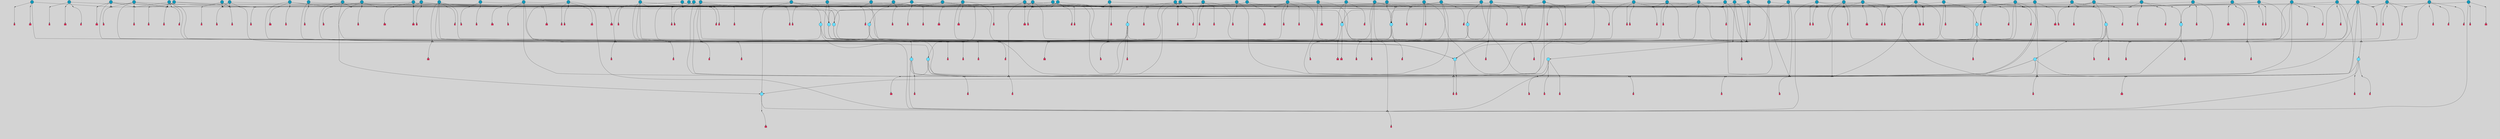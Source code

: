 // File exported with GEGELATI v1.3.1
// On the 2024-04-08 16:54:36
// With the File::TPGGraphDotExporter
digraph{
	graph[pad = "0.212, 0.055" bgcolor = lightgray]
	node[shape=circle style = filled label = ""]
		T3 [fillcolor="#66ddff"]
		T4 [fillcolor="#66ddff"]
		T7 [fillcolor="#66ddff"]
		T9 [fillcolor="#66ddff"]
		T11 [fillcolor="#66ddff"]
		T24 [fillcolor="#66ddff"]
		T27 [fillcolor="#66ddff"]
		T38 [fillcolor="#1199bb"]
		T39 [fillcolor="#1199bb"]
		T54 [fillcolor="#66ddff"]
		T59 [fillcolor="#66ddff"]
		T82 [fillcolor="#66ddff"]
		T90 [fillcolor="#66ddff"]
		T91 [fillcolor="#1199bb"]
		T95 [fillcolor="#1199bb"]
		T102 [fillcolor="#1199bb"]
		T106 [fillcolor="#1199bb"]
		T108 [fillcolor="#1199bb"]
		T111 [fillcolor="#66ddff"]
		T116 [fillcolor="#1199bb"]
		T129 [fillcolor="#66ddff"]
		T131 [fillcolor="#66ddff"]
		T141 [fillcolor="#1199bb"]
		T147 [fillcolor="#66ddff"]
		T149 [fillcolor="#66ddff"]
		T157 [fillcolor="#1199bb"]
		T158 [fillcolor="#1199bb"]
		T159 [fillcolor="#1199bb"]
		T163 [fillcolor="#1199bb"]
		T169 [fillcolor="#1199bb"]
		T170 [fillcolor="#1199bb"]
		T172 [fillcolor="#1199bb"]
		T175 [fillcolor="#1199bb"]
		T176 [fillcolor="#66ddff"]
		T179 [fillcolor="#1199bb"]
		T181 [fillcolor="#1199bb"]
		T182 [fillcolor="#1199bb"]
		T183 [fillcolor="#1199bb"]
		T184 [fillcolor="#1199bb"]
		T185 [fillcolor="#1199bb"]
		T188 [fillcolor="#1199bb"]
		T190 [fillcolor="#1199bb"]
		T192 [fillcolor="#66ddff"]
		T193 [fillcolor="#1199bb"]
		T194 [fillcolor="#1199bb"]
		T195 [fillcolor="#1199bb"]
		T197 [fillcolor="#1199bb"]
		T200 [fillcolor="#1199bb"]
		T201 [fillcolor="#1199bb"]
		T203 [fillcolor="#1199bb"]
		T206 [fillcolor="#1199bb"]
		T209 [fillcolor="#1199bb"]
		T210 [fillcolor="#1199bb"]
		T212 [fillcolor="#1199bb"]
		T213 [fillcolor="#1199bb"]
		T216 [fillcolor="#1199bb"]
		T217 [fillcolor="#1199bb"]
		T218 [fillcolor="#1199bb"]
		T219 [fillcolor="#1199bb"]
		T220 [fillcolor="#1199bb"]
		T221 [fillcolor="#1199bb"]
		T223 [fillcolor="#1199bb"]
		T225 [fillcolor="#1199bb"]
		T226 [fillcolor="#1199bb"]
		T227 [fillcolor="#1199bb"]
		T234 [fillcolor="#1199bb"]
		T237 [fillcolor="#1199bb"]
		T239 [fillcolor="#1199bb"]
		T241 [fillcolor="#1199bb"]
		T242 [fillcolor="#1199bb"]
		T243 [fillcolor="#1199bb"]
		T244 [fillcolor="#1199bb"]
		T245 [fillcolor="#1199bb"]
		T246 [fillcolor="#1199bb"]
		T247 [fillcolor="#1199bb"]
		T248 [fillcolor="#1199bb"]
		T249 [fillcolor="#1199bb"]
		T250 [fillcolor="#1199bb"]
		T251 [fillcolor="#1199bb"]
		T252 [fillcolor="#1199bb"]
		T253 [fillcolor="#1199bb"]
		T254 [fillcolor="#1199bb"]
		T255 [fillcolor="#1199bb"]
		T256 [fillcolor="#1199bb"]
		T257 [fillcolor="#1199bb"]
		T258 [fillcolor="#1199bb"]
		T259 [fillcolor="#1199bb"]
		T260 [fillcolor="#1199bb"]
		T261 [fillcolor="#1199bb"]
		T262 [fillcolor="#1199bb"]
		T263 [fillcolor="#1199bb"]
		T264 [fillcolor="#1199bb"]
		T265 [fillcolor="#1199bb"]
		T266 [fillcolor="#1199bb"]
		T267 [fillcolor="#1199bb"]
		T268 [fillcolor="#1199bb"]
		T269 [fillcolor="#1199bb"]
		P1029 [fillcolor="#cccccc" shape=point] //6|
		I1029 [shape=box style=invis label="6|1&2|6#1|7&#92;n10|7&2|0#1|5&#92;n9|4&0|1#2|2&#92;n8|6&0|0#1|0&#92;n"]
		P1029 -> I1029[style=invis]
		A912 [fillcolor="#ff3366" shape=box margin=0.03 width=0 height=0 label="3"]
		T3 -> P1029 -> A912
		P1030 [fillcolor="#cccccc" shape=point] //3|
		I1030 [shape=box style=invis label="7|6&2|4#0|2&#92;n10|3&2|7#1|4&#92;n11|6&0|4#0|1&#92;n7|1&0|0#2|6&#92;n7|6&0|3#2|6&#92;n4|0&2|6#0|1&#92;n4|4&2|5#0|2&#92;n4|6&0|4#2|7&#92;n10|0&2|3#1|5&#92;n2|6&0|5#0|2&#92;n1|0&2|3#0|7&#92;n1|6&2|0#0|5&#92;n6|2&0|1#0|7&#92;n9|2&0|3#2|7&#92;n5|3&0|6#0|6&#92;n1|7&2|5#2|3&#92;n8|1&2|7#0|6&#92;n1|0&2|5#2|1&#92;n7|1&2|2#2|5&#92;n7|4&2|6#0|3&#92;n"]
		P1030 -> I1030[style=invis]
		A913 [fillcolor="#ff3366" shape=box margin=0.03 width=0 height=0 label="4"]
		T3 -> P1030 -> A913
		P1031 [fillcolor="#cccccc" shape=point] //7|
		I1031 [shape=box style=invis label="0|2&2|4#2|6&#92;n5|3&0|6#0|1&#92;n4|7&2|6#0|5&#92;n7|6&0|7#0|5&#92;n10|7&2|2#1|1&#92;n"]
		P1031 -> I1031[style=invis]
		A914 [fillcolor="#ff3366" shape=box margin=0.03 width=0 height=0 label="4"]
		T4 -> P1031 -> A914
		P1032 [fillcolor="#cccccc" shape=point] //0|
		I1032 [shape=box style=invis label="2|5&0|1#0|6&#92;n6|1&2|2#2|7&#92;n8|0&0|3#1|4&#92;n4|3&2|5#2|4&#92;n8|1&2|4#0|0&#92;n6|6&0|1#2|6&#92;n11|7&2|4#2|5&#92;n6|2&2|4#0|2&#92;n8|5&2|4#2|4&#92;n2|1&2|1#2|2&#92;n2|7&2|5#2|6&#92;n9|7&0|5#0|4&#92;n1|2&0|5#2|6&#92;n4|2&2|3#2|7&#92;n3|3&2|1#0|2&#92;n"]
		P1032 -> I1032[style=invis]
		A915 [fillcolor="#ff3366" shape=box margin=0.03 width=0 height=0 label="5"]
		T4 -> P1032 -> A915
		P1033 [fillcolor="#cccccc" shape=point] //-3|
		I1033 [shape=box style=invis label="1|6&2|7#0|7&#92;n10|2&0|7#1|3&#92;n9|6&2|7#2|2&#92;n5|3&0|7#0|7&#92;n1|6&2|3#0|0&#92;n2|3&2|3#2|2&#92;n5|1&2|6#0|6&#92;n"]
		P1033 -> I1033[style=invis]
		A916 [fillcolor="#ff3366" shape=box margin=0.03 width=0 height=0 label="7"]
		T7 -> P1033 -> A916
		P1034 [fillcolor="#cccccc" shape=point] //5|
		I1034 [shape=box style=invis label="0|5&2|3#0|1&#92;n0|6&2|1#2|4&#92;n6|2&2|6#0|7&#92;n7|4&0|3#0|1&#92;n5|4&0|7#1|6&#92;n9|1&0|5#2|2&#92;n6|3&2|3#1|7&#92;n11|7&2|4#1|6&#92;n2|5&0|1#0|0&#92;n4|7&0|0#0|2&#92;n6|2&0|6#0|0&#92;n2|1&2|6#2|4&#92;n10|0&2|0#1|0&#92;n6|6&2|4#0|6&#92;n"]
		P1034 -> I1034[style=invis]
		A917 [fillcolor="#ff3366" shape=box margin=0.03 width=0 height=0 label="8"]
		T7 -> P1034 -> A917
		P1035 [fillcolor="#cccccc" shape=point] //-6|
		I1035 [shape=box style=invis label="11|1&0|7#2|0&#92;n10|4&0|1#1|0&#92;n4|3&2|4#2|1&#92;n0|5&2|0#0|0&#92;n6|1&0|0#0|3&#92;n8|2&2|0#0|4&#92;n11|4&2|0#1|6&#92;n7|0&2|6#2|3&#92;n5|3&2|6#2|0&#92;n2|0&2|0#0|4&#92;n"]
		P1035 -> I1035[style=invis]
		A918 [fillcolor="#ff3366" shape=box margin=0.03 width=0 height=0 label="9"]
		T9 -> P1035 -> A918
		P1036 [fillcolor="#cccccc" shape=point] //2|
		I1036 [shape=box style=invis label="6|3&2|7#1|4&#92;n8|6&0|0#2|5&#92;n2|1&0|2#0|3&#92;n8|7&0|6#0|4&#92;n2|1&2|0#0|1&#92;n0|0&2|2#2|3&#92;n6|6&0|7#2|1&#92;n6|1&0|7#2|6&#92;n5|4&2|7#0|4&#92;n0|3&0|4#2|0&#92;n11|0&2|0#2|5&#92;n4|5&2|5#2|4&#92;n5|7&0|6#0|4&#92;n9|7&2|5#0|3&#92;n5|4&2|1#0|3&#92;n5|3&0|1#1|7&#92;n0|4&0|3#2|5&#92;n"]
		P1036 -> I1036[style=invis]
		A919 [fillcolor="#ff3366" shape=box margin=0.03 width=0 height=0 label="10"]
		T9 -> P1036 -> A919
		P1037 [fillcolor="#cccccc" shape=point] //6|
		I1037 [shape=box style=invis label="3|0&2|7#2|2&#92;n3|2&0|4#2|5&#92;n5|1&0|2#1|0&#92;n8|7&0|1#2|0&#92;n8|5&0|3#0|6&#92;n0|2&0|2#2|3&#92;n1|5&2|5#0|5&#92;n5|6&0|6#0|7&#92;n6|7&0|0#2|6&#92;n1|2&2|3#0|0&#92;n7|7&2|3#0|4&#92;n0|7&2|7#0|6&#92;n1|0&2|2#2|7&#92;n4|4&0|1#0|0&#92;n"]
		P1037 -> I1037[style=invis]
		A920 [fillcolor="#ff3366" shape=box margin=0.03 width=0 height=0 label="11"]
		T11 -> P1037 -> A920
		P1038 [fillcolor="#cccccc" shape=point] //-4|
		I1038 [shape=box style=invis label="4|1&0|4#2|6&#92;n1|2&2|2#2|0&#92;n1|2&2|0#0|6&#92;n8|4&2|3#2|5&#92;n5|5&2|1#1|0&#92;n"]
		P1038 -> I1038[style=invis]
		A921 [fillcolor="#ff3366" shape=box margin=0.03 width=0 height=0 label="12"]
		T11 -> P1038 -> A921
		P1039 [fillcolor="#cccccc" shape=point] //-3|
		I1039 [shape=box style=invis label="8|1&2|3#0|5&#92;n0|6&0|5#0|5&#92;n3|7&2|1#0|6&#92;n3|5&0|1#0|0&#92;n9|5&2|0#0|4&#92;n3|5&0|2#0|3&#92;n10|6&2|4#1|0&#92;n9|4&2|7#2|6&#92;n1|7&2|5#2|2&#92;n"]
		P1039 -> I1039[style=invis]
		A922 [fillcolor="#ff3366" shape=box margin=0.03 width=0 height=0 label="5"]
		T4 -> P1039 -> A922
		P1040 [fillcolor="#cccccc" shape=point] //1|
		I1040 [shape=box style=invis label="5|1&0|6#2|7&#92;n2|4&0|4#2|2&#92;n0|6&0|5#0|4&#92;n10|6&2|5#1|6&#92;n9|3&0|1#1|7&#92;n10|3&2|2#1|0&#92;n5|0&0|0#2|1&#92;n11|3&2|3#1|5&#92;n10|3&0|1#1|0&#92;n2|4&0|1#0|1&#92;n0|2&0|3#2|4&#92;n9|2&2|1#2|5&#92;n11|7&2|6#2|6&#92;n"]
		P1040 -> I1040[style=invis]
		T24 -> P1040 -> T7
		P1041 [fillcolor="#cccccc" shape=point] //5|
		I1041 [shape=box style=invis label="3|0&2|0#0|1&#92;n3|0&0|7#0|1&#92;n5|3&0|2#2|6&#92;n4|4&2|4#2|6&#92;n11|2&0|7#1|6&#92;n2|7&2|2#2|5&#92;n9|3&2|6#2|7&#92;n7|7&0|0#0|4&#92;n6|1&2|4#2|3&#92;n5|4&2|0#1|6&#92;n1|3&0|7#0|4&#92;n"]
		P1041 -> I1041[style=invis]
		A923 [fillcolor="#ff3366" shape=box margin=0.03 width=0 height=0 label="7"]
		T24 -> P1041 -> A923
		P1042 [fillcolor="#cccccc" shape=point] //-2|
		I1042 [shape=box style=invis label="4|1&0|4#0|3&#92;n4|2&0|5#2|0&#92;n5|5&2|6#0|5&#92;n1|4&0|1#0|2&#92;n6|3&2|7#1|5&#92;n0|4&2|0#0|3&#92;n8|5&2|5#1|2&#92;n10|7&2|7#1|1&#92;n3|4&0|0#2|1&#92;n3|6&2|5#2|5&#92;n8|3&0|1#0|7&#92;n10|0&2|7#1|3&#92;n4|1&2|4#0|1&#92;n9|3&2|0#0|4&#92;n3|6&2|0#0|4&#92;n1|2&0|6#2|1&#92;n4|0&2|1#2|2&#92;n"]
		P1042 -> I1042[style=invis]
		A924 [fillcolor="#ff3366" shape=box margin=0.03 width=0 height=0 label="14"]
		T24 -> P1042 -> A924
		P1043 [fillcolor="#cccccc" shape=point] //2|
		I1043 [shape=box style=invis label="9|1&2|3#0|1&#92;n5|2&2|0#2|4&#92;n3|6&2|5#2|7&#92;n7|0&2|5#0|4&#92;n1|2&0|3#0|5&#92;n7|3&2|7#0|0&#92;n"]
		P1043 -> I1043[style=invis]
		A925 [fillcolor="#ff3366" shape=box margin=0.03 width=0 height=0 label="2"]
		T27 -> P1043 -> A925
		P1044 [fillcolor="#cccccc" shape=point] //-6|
		I1044 [shape=box style=invis label="7|5&0|4#0|4&#92;n11|0&2|5#2|1&#92;n"]
		P1044 -> I1044[style=invis]
		A926 [fillcolor="#ff3366" shape=box margin=0.03 width=0 height=0 label="3"]
		T27 -> P1044 -> A926
		T27 -> P1030
		T27 -> P1032
		P1045 [fillcolor="#cccccc" shape=point] //0|
		I1045 [shape=box style=invis label="4|0&0|3#2|7&#92;n10|2&0|3#1|7&#92;n3|5&0|2#0|3&#92;n4|5&0|0#2|1&#92;n10|7&2|0#1|2&#92;n5|3&2|3#1|6&#92;n9|5&2|0#0|4&#92;n5|4&2|7#0|2&#92;n10|3&2|7#1|4&#92;n7|2&0|1#2|6&#92;n8|6&0|5#0|5&#92;n8|7&2|3#0|5&#92;n2|6&2|4#0|0&#92;n"]
		P1045 -> I1045[style=invis]
		A927 [fillcolor="#ff3366" shape=box margin=0.03 width=0 height=0 label="5"]
		T27 -> P1045 -> A927
		P1046 [fillcolor="#cccccc" shape=point] //-10|
		I1046 [shape=box style=invis label="9|4&0|6#0|5&#92;n1|1&2|0#2|2&#92;n11|2&2|4#0|0&#92;n2|5&2|1#0|4&#92;n5|2&2|0#1|0&#92;n4|2&0|1#0|3&#92;n5|3&2|4#2|4&#92;n5|3&2|0#0|2&#92;n4|2&2|3#2|5&#92;n8|4&2|0#1|1&#92;n10|6&0|6#1|2&#92;n2|4&0|7#2|5&#92;n11|2&2|5#1|4&#92;n2|4&0|0#0|5&#92;n3|5&0|4#0|1&#92;n1|3&0|7#0|5&#92;n"]
		P1046 -> I1046[style=invis]
		A928 [fillcolor="#ff3366" shape=box margin=0.03 width=0 height=0 label="1"]
		T38 -> P1046 -> A928
		P1047 [fillcolor="#cccccc" shape=point] //-2|
		I1047 [shape=box style=invis label="11|7&2|0#1|7&#92;n4|3&0|1#2|5&#92;n0|4&2|4#2|7&#92;n1|6&0|0#0|4&#92;n4|0&0|0#0|5&#92;n0|6&2|3#2|0&#92;n9|6&2|5#1|3&#92;n0|7&2|1#2|5&#92;n4|4&0|5#0|1&#92;n10|4&0|0#1|0&#92;n"]
		P1047 -> I1047[style=invis]
		A929 [fillcolor="#ff3366" shape=box margin=0.03 width=0 height=0 label="12"]
		T38 -> P1047 -> A929
		T38 -> P1039
		P1048 [fillcolor="#cccccc" shape=point] //5|
		I1048 [shape=box style=invis label="1|6&2|7#0|7&#92;n9|2&2|7#2|2&#92;n10|2&0|7#1|3&#92;n5|3&0|7#0|7&#92;n7|0&2|7#2|2&#92;n1|6&2|3#0|0&#92;n2|3&2|3#2|2&#92;n"]
		P1048 -> I1048[style=invis]
		A930 [fillcolor="#ff3366" shape=box margin=0.03 width=0 height=0 label="7"]
		T39 -> P1048 -> A930
		T39 -> P1034
		P1049 [fillcolor="#cccccc" shape=point] //-8|
		I1049 [shape=box style=invis label="7|5&0|4#2|4&#92;n"]
		P1049 -> I1049[style=invis]
		A931 [fillcolor="#ff3366" shape=box margin=0.03 width=0 height=0 label="3"]
		T39 -> P1049 -> A931
		P1050 [fillcolor="#cccccc" shape=point] //8|
		I1050 [shape=box style=invis label="9|0&0|1#2|0&#92;n10|1&2|5#1|4&#92;n8|2&2|6#0|4&#92;n2|4&2|5#2|3&#92;n4|2&2|2#0|2&#92;n7|5&0|2#0|0&#92;n8|2&2|1#1|3&#92;n8|7&0|7#2|1&#92;n1|1&0|0#0|7&#92;n5|6&2|5#1|0&#92;n6|6&2|5#0|0&#92;n11|4&0|3#2|6&#92;n4|2&2|4#0|7&#92;n5|6&0|1#2|0&#92;n11|3&0|2#0|7&#92;n"]
		P1050 -> I1050[style=invis]
		A932 [fillcolor="#ff3366" shape=box margin=0.03 width=0 height=0 label="6"]
		T54 -> P1050 -> A932
		T54 -> P1041
		P1051 [fillcolor="#cccccc" shape=point] //-10|
		I1051 [shape=box style=invis label="3|6&0|0#0|4&#92;n4|1&2|4#0|1&#92;n5|1&0|1#0|4&#92;n5|5&2|6#0|5&#92;n6|5&0|6#0|3&#92;n11|1&2|0#0|1&#92;n0|7&2|0#0|3&#92;n1|2&0|6#0|1&#92;n8|0&0|4#2|0&#92;n0|4&0|7#2|7&#92;n7|0&2|7#1|3&#92;n3|1&0|5#2|5&#92;n5|1&0|4#0|3&#92;n2|2&0|2#0|0&#92;n8|3&0|1#0|7&#92;n3|0&0|3#0|5&#92;n7|2&0|5#2|0&#92;n6|3&2|7#1|5&#92;n4|7&2|7#2|1&#92;n"]
		P1051 -> I1051[style=invis]
		A933 [fillcolor="#ff3366" shape=box margin=0.03 width=0 height=0 label="14"]
		T54 -> P1051 -> A933
		T54 -> P1034
		P1052 [fillcolor="#cccccc" shape=point] //8|
		I1052 [shape=box style=invis label="9|0&0|1#2|0&#92;n10|1&2|5#1|4&#92;n8|2&2|6#0|4&#92;n4|5&0|3#0|1&#92;n2|4&2|5#2|3&#92;n4|2&2|2#0|2&#92;n7|5&0|2#0|0&#92;n8|2&2|1#1|3&#92;n8|7&0|7#2|1&#92;n1|1&0|0#0|7&#92;n5|6&2|5#1|0&#92;n6|3&2|5#0|0&#92;n11|4&0|3#2|6&#92;n1|2&2|4#0|7&#92;n5|6&0|1#2|0&#92;n11|3&0|2#0|7&#92;n"]
		P1052 -> I1052[style=invis]
		A934 [fillcolor="#ff3366" shape=box margin=0.03 width=0 height=0 label="6"]
		T59 -> P1052 -> A934
		T59 -> P1041
		T59 -> P1035
		T59 -> P1041
		P1053 [fillcolor="#cccccc" shape=point] //6|
		I1053 [shape=box style=invis label="7|0&2|5#1|2&#92;n10|6&2|1#1|3&#92;n7|5&0|2#0|7&#92;n10|7&0|1#1|5&#92;n4|6&2|5#0|5&#92;n4|4&0|7#2|7&#92;n"]
		P1053 -> I1053[style=invis]
		A935 [fillcolor="#ff3366" shape=box margin=0.03 width=0 height=0 label="7"]
		T82 -> P1053 -> A935
		P1054 [fillcolor="#cccccc" shape=point] //6|
		I1054 [shape=box style=invis label="0|5&2|3#0|1&#92;n0|6&2|1#2|4&#92;n9|1&0|5#2|2&#92;n7|4&0|3#0|1&#92;n5|4&0|7#1|6&#92;n2|5&0|1#0|0&#92;n6|3&2|3#1|7&#92;n11|7&2|4#1|6&#92;n6|2&2|6#0|1&#92;n4|7&0|0#0|2&#92;n6|2&0|6#0|0&#92;n9|1&2|6#2|4&#92;n10|0&2|0#1|0&#92;n6|6&2|4#0|6&#92;n"]
		P1054 -> I1054[style=invis]
		A936 [fillcolor="#ff3366" shape=box margin=0.03 width=0 height=0 label="8"]
		T82 -> P1054 -> A936
		T82 -> P1035
		P1055 [fillcolor="#cccccc" shape=point] //-2|
		I1055 [shape=box style=invis label="8|4&2|1#2|5&#92;n4|1&0|7#2|1&#92;n5|7&2|3#2|2&#92;n10|4&2|5#1|7&#92;n10|0&2|6#1|3&#92;n4|5&2|7#0|6&#92;n9|5&2|4#0|4&#92;n2|4&0|5#0|7&#92;n11|1&2|4#2|6&#92;n5|6&0|7#1|2&#92;n2|7&2|7#2|6&#92;n5|2&0|5#1|5&#92;n3|0&0|6#0|2&#92;n4|0&0|4#2|4&#92;n4|4&2|6#0|7&#92;n10|6&2|0#1|4&#92;n9|7&0|3#1|4&#92;n1|4&2|6#0|3&#92;n11|5&2|6#0|3&#92;n0|3&0|5#0|1&#92;n"]
		P1055 -> I1055[style=invis]
		A937 [fillcolor="#ff3366" shape=box margin=0.03 width=0 height=0 label="13"]
		T90 -> P1055 -> A937
		P1056 [fillcolor="#cccccc" shape=point] //4|
		I1056 [shape=box style=invis label="7|1&2|6#1|3&#92;n10|1&0|3#1|6&#92;n8|5&2|3#2|1&#92;n11|5&0|0#2|6&#92;n4|1&0|6#0|0&#92;n11|1&0|2#0|3&#92;n2|0&2|1#0|7&#92;n"]
		P1056 -> I1056[style=invis]
		A938 [fillcolor="#ff3366" shape=box margin=0.03 width=0 height=0 label="2"]
		T90 -> P1056 -> A938
		P1057 [fillcolor="#cccccc" shape=point] //7|
		I1057 [shape=box style=invis label="10|3&0|1#1|4&#92;n4|6&0|0#0|2&#92;n4|5&0|6#0|0&#92;n4|3&0|6#2|1&#92;n7|0&0|3#1|2&#92;n4|7&0|6#0|5&#92;n7|6&0|7#0|6&#92;n6|6&0|0#0|3&#92;n11|1&0|4#2|5&#92;n10|2&0|3#1|2&#92;n"]
		P1057 -> I1057[style=invis]
		A939 [fillcolor="#ff3366" shape=box margin=0.03 width=0 height=0 label="4"]
		T90 -> P1057 -> A939
		T90 -> P1039
		P1058 [fillcolor="#cccccc" shape=point] //-7|
		I1058 [shape=box style=invis label="3|0&2|0#0|1&#92;n1|1&0|2#0|4&#92;n11|2&0|7#1|6&#92;n9|7&0|0#0|4&#92;n3|0&0|7#0|1&#92;n9|3&2|6#2|7&#92;n5|3&0|2#2|6&#92;n6|1&2|4#2|3&#92;n5|4&2|0#1|6&#92;n1|3&0|7#0|7&#92;n"]
		P1058 -> I1058[style=invis]
		A940 [fillcolor="#ff3366" shape=box margin=0.03 width=0 height=0 label="7"]
		T90 -> P1058 -> A940
		P1059 [fillcolor="#cccccc" shape=point] //-5|
		I1059 [shape=box style=invis label="10|6&2|5#1|6&#92;n9|3&0|1#1|7&#92;n2|4&0|1#0|1&#92;n11|3&0|7#1|6&#92;n5|1&0|6#2|7&#92;n8|0&0|0#0|1&#92;n0|6&0|7#0|4&#92;n6|7&2|6#2|6&#92;n11|0&2|3#0|5&#92;n"]
		P1059 -> I1059[style=invis]
		T91 -> P1059 -> T7
		P1060 [fillcolor="#cccccc" shape=point] //-2|
		I1060 [shape=box style=invis label="3|0&2|0#0|1&#92;n5|3&2|6#2|7&#92;n9|1&0|3#2|5&#92;n5|3&0|2#2|6&#92;n4|4&2|4#2|6&#92;n11|2&0|7#1|6&#92;n2|7&2|2#2|5&#92;n3|0&0|7#0|1&#92;n6|1&2|4#2|3&#92;n5|4&2|0#1|6&#92;n1|3&0|7#0|4&#92;n"]
		P1060 -> I1060[style=invis]
		A941 [fillcolor="#ff3366" shape=box margin=0.03 width=0 height=0 label="7"]
		T91 -> P1060 -> A941
		P1061 [fillcolor="#cccccc" shape=point] //9|
		I1061 [shape=box style=invis label="9|0&2|4#1|2&#92;n10|3&0|5#1|7&#92;n"]
		P1061 -> I1061[style=invis]
		A942 [fillcolor="#ff3366" shape=box margin=0.03 width=0 height=0 label="3"]
		T91 -> P1061 -> A942
		T91 -> P1056
		P1062 [fillcolor="#cccccc" shape=point] //4|
		I1062 [shape=box style=invis label="4|3&0|6#0|3&#92;n5|7&2|3#2|2&#92;n5|6&0|7#1|2&#92;n1|4&2|6#0|3&#92;n8|4&2|1#2|5&#92;n9|5&2|4#1|4&#92;n2|4&0|5#0|7&#92;n10|0&0|6#1|3&#92;n3|0&0|6#0|2&#92;n2|7&2|7#2|6&#92;n5|2&0|5#1|5&#92;n10|4&2|5#1|7&#92;n4|0&0|4#2|4&#92;n11|1&0|4#2|6&#92;n10|6&2|0#1|4&#92;n9|7&0|3#1|4&#92;n4|5&2|7#0|6&#92;n11|5&2|6#2|3&#92;n0|3&0|5#0|1&#92;n"]
		P1062 -> I1062[style=invis]
		A943 [fillcolor="#ff3366" shape=box margin=0.03 width=0 height=0 label="13"]
		T95 -> P1062 -> A943
		P1063 [fillcolor="#cccccc" shape=point] //8|
		I1063 [shape=box style=invis label="9|7&0|5#2|5&#92;n3|3&2|3#0|2&#92;n9|5&2|2#1|0&#92;n2|3&0|6#0|3&#92;n4|4&2|5#2|7&#92;n11|3&2|0#1|5&#92;n6|6&2|1#2|2&#92;n4|6&0|1#2|2&#92;n2|5&2|7#2|2&#92;n7|7&2|2#2|3&#92;n6|5&0|3#2|6&#92;n6|7&0|6#0|2&#92;n"]
		P1063 -> I1063[style=invis]
		A944 [fillcolor="#ff3366" shape=box margin=0.03 width=0 height=0 label="14"]
		T95 -> P1063 -> A944
		P1064 [fillcolor="#cccccc" shape=point] //2|
		I1064 [shape=box style=invis label="4|1&0|4#2|6&#92;n5|5&2|1#1|0&#92;n1|0&2|0#0|6&#92;n8|4&2|3#2|5&#92;n"]
		P1064 -> I1064[style=invis]
		T95 -> P1064 -> T11
		P1065 [fillcolor="#cccccc" shape=point] //-9|
		I1065 [shape=box style=invis label="2|0&2|0#2|1&#92;n4|4&2|4#2|6&#92;n9|1&0|3#1|7&#92;n5|3&0|2#2|6&#92;n2|7&2|2#2|5&#92;n5|4&2|0#1|6&#92;n3|0&0|7#0|1&#92;n1|3&0|7#0|4&#92;n11|6&2|2#0|7&#92;n7|7&0|0#0|4&#92;n11|0&0|7#1|6&#92;n9|3&2|6#2|7&#92;n"]
		P1065 -> I1065[style=invis]
		A945 [fillcolor="#ff3366" shape=box margin=0.03 width=0 height=0 label="7"]
		T95 -> P1065 -> A945
		T95 -> P1049
		P1066 [fillcolor="#cccccc" shape=point] //7|
		I1066 [shape=box style=invis label="3|3&2|7#0|4&#92;n4|3&2|6#0|3&#92;n8|4&0|6#1|2&#92;n5|6&2|3#0|4&#92;n0|7&2|1#0|5&#92;n8|7&2|2#2|5&#92;n9|1&0|0#1|0&#92;n10|1&2|1#1|4&#92;n10|5&0|6#1|7&#92;n5|2&2|3#0|4&#92;n2|0&2|6#2|7&#92;n1|7&0|1#0|7&#92;n"]
		P1066 -> I1066[style=invis]
		A946 [fillcolor="#ff3366" shape=box margin=0.03 width=0 height=0 label="2"]
		T102 -> P1066 -> A946
		T102 -> P1049
		P1067 [fillcolor="#cccccc" shape=point] //8|
		I1067 [shape=box style=invis label="7|0&0|2#1|4&#92;n8|1&2|3#0|5&#92;n0|6&0|5#0|5&#92;n3|7&2|1#0|6&#92;n9|4&2|7#1|6&#92;n1|7&2|5#2|2&#92;n8|5&2|0#0|3&#92;n0|2&0|2#0|0&#92;n3|5&0|2#0|3&#92;n"]
		P1067 -> I1067[style=invis]
		A947 [fillcolor="#ff3366" shape=box margin=0.03 width=0 height=0 label="5"]
		T102 -> P1067 -> A947
		T106 -> P1047
		P1068 [fillcolor="#cccccc" shape=point] //-1|
		I1068 [shape=box style=invis label="1|7&2|1#0|6&#92;n8|1&2|3#0|5&#92;n10|6&2|7#1|0&#92;n1|7&2|5#0|2&#92;n0|3&0|3#2|2&#92;n3|5&0|1#0|0&#92;n3|5&0|2#0|3&#92;n1|5&2|0#0|4&#92;n5|7&2|2#2|5&#92;n4|0&2|3#0|3&#92;n"]
		P1068 -> I1068[style=invis]
		T106 -> P1068 -> T3
		T106 -> P1030
		P1069 [fillcolor="#cccccc" shape=point] //-9|
		I1069 [shape=box style=invis label="10|2&0|7#1|3&#92;n1|0&2|1#0|1&#92;n5|1&2|7#0|7&#92;n0|6&2|7#2|2&#92;n10|3&2|7#1|2&#92;n2|3&2|3#2|2&#92;n"]
		P1069 -> I1069[style=invis]
		A948 [fillcolor="#ff3366" shape=box margin=0.03 width=0 height=0 label="7"]
		T106 -> P1069 -> A948
		P1070 [fillcolor="#cccccc" shape=point] //6|
		I1070 [shape=box style=invis label="9|5&2|0#1|4&#92;n2|0&2|4#2|3&#92;n9|4&2|7#2|6&#92;n0|6&0|5#0|5&#92;n3|5&0|2#0|2&#92;n10|6&2|4#1|2&#92;n8|1&2|3#0|5&#92;n9|7&0|6#2|2&#92;n10|6&2|3#1|6&#92;n9|2&2|0#2|7&#92;n3|7&2|1#0|6&#92;n"]
		P1070 -> I1070[style=invis]
		A949 [fillcolor="#ff3366" shape=box margin=0.03 width=0 height=0 label="5"]
		T108 -> P1070 -> A949
		P1071 [fillcolor="#cccccc" shape=point] //-3|
		I1071 [shape=box style=invis label="11|7&2|3#2|0&#92;n5|5&2|7#2|7&#92;n8|6&2|7#1|2&#92;n1|7&0|3#0|6&#92;n4|0&2|1#2|2&#92;n10|1&0|5#1|6&#92;n5|3&0|3#2|6&#92;n9|0&0|2#0|0&#92;n3|2&0|1#2|6&#92;n0|1&2|4#0|0&#92;n"]
		P1071 -> I1071[style=invis]
		A950 [fillcolor="#ff3366" shape=box margin=0.03 width=0 height=0 label="6"]
		T108 -> P1071 -> A950
		P1072 [fillcolor="#cccccc" shape=point] //0|
		I1072 [shape=box style=invis label="2|5&0|1#0|6&#92;n6|1&2|2#2|7&#92;n8|0&0|3#1|4&#92;n11|7&2|4#2|5&#92;n8|1&2|4#0|0&#92;n6|6&0|1#2|6&#92;n7|0&2|4#1|0&#92;n4|1&2|5#2|4&#92;n6|2&2|4#0|2&#92;n8|5&2|4#2|4&#92;n2|1&2|1#2|2&#92;n2|7&2|5#2|6&#92;n9|7&0|5#0|4&#92;n1|2&0|5#2|6&#92;n4|2&2|3#2|7&#92;n3|3&2|1#0|2&#92;n"]
		P1072 -> I1072[style=invis]
		A951 [fillcolor="#ff3366" shape=box margin=0.03 width=0 height=0 label="5"]
		T108 -> P1072 -> A951
		P1073 [fillcolor="#cccccc" shape=point] //-2|
		I1073 [shape=box style=invis label="6|1&2|4#2|7&#92;n7|0&2|4#2|3&#92;n5|6&2|4#2|6&#92;n3|3&0|7#0|6&#92;n5|4&0|2#2|4&#92;n7|7&2|1#2|6&#92;n"]
		P1073 -> I1073[style=invis]
		T108 -> P1073 -> T4
		P1074 [fillcolor="#cccccc" shape=point] //-5|
		I1074 [shape=box style=invis label="0|0&2|3#0|2&#92;n10|5&0|6#1|3&#92;n7|3&0|6#2|3&#92;n3|4&0|6#0|6&#92;n10|5&0|2#1|1&#92;n5|0&0|1#0|3&#92;n6|6&2|5#1|5&#92;n7|4&0|2#1|7&#92;n5|7&0|1#2|5&#92;n1|5&0|0#0|3&#92;n7|5&2|1#2|6&#92;n9|0&0|2#0|0&#92;n4|0&2|4#0|0&#92;n4|6&0|0#2|3&#92;n3|1&0|6#2|5&#92;n7|7&2|1#2|3&#92;n9|4&2|2#0|6&#92;n"]
		P1074 -> I1074[style=invis]
		T111 -> P1074 -> T9
		P1075 [fillcolor="#cccccc" shape=point] //7|
		I1075 [shape=box style=invis label="7|4&2|1#2|0&#92;n4|1&2|4#2|3&#92;n5|0&2|0#2|2&#92;n6|1&2|4#2|6&#92;n"]
		P1075 -> I1075[style=invis]
		A952 [fillcolor="#ff3366" shape=box margin=0.03 width=0 height=0 label="9"]
		T111 -> P1075 -> A952
		P1076 [fillcolor="#cccccc" shape=point] //2|
		I1076 [shape=box style=invis label="3|0&2|0#0|1&#92;n11|2&0|7#1|6&#92;n8|7&2|4#0|5&#92;n5|3&0|2#2|6&#92;n4|4&2|4#2|6&#92;n3|0&0|7#0|1&#92;n2|7&2|2#2|5&#92;n9|3&2|6#2|7&#92;n7|7&0|0#0|4&#92;n6|1&2|4#1|3&#92;n5|4&2|0#1|6&#92;n1|3&0|7#0|4&#92;n"]
		P1076 -> I1076[style=invis]
		A953 [fillcolor="#ff3366" shape=box margin=0.03 width=0 height=0 label="7"]
		T111 -> P1076 -> A953
		T111 -> P1035
		P1077 [fillcolor="#cccccc" shape=point] //-4|
		I1077 [shape=box style=invis label="9|7&0|0#2|0&#92;n6|6&0|5#2|0&#92;n7|3&0|0#0|4&#92;n3|5&0|3#0|3&#92;n9|1&0|1#1|1&#92;n11|5&2|7#1|5&#92;n1|5&2|5#0|2&#92;n6|0&0|6#2|5&#92;n0|3&2|4#2|5&#92;n1|6&2|5#2|2&#92;n9|5&2|1#2|2&#92;n"]
		P1077 -> I1077[style=invis]
		T116 -> P1077 -> T9
		P1078 [fillcolor="#cccccc" shape=point] //4|
		I1078 [shape=box style=invis label="9|2&0|6#2|1&#92;n11|5&0|1#2|0&#92;n2|4&0|4#2|1&#92;n5|0&2|4#0|2&#92;n"]
		P1078 -> I1078[style=invis]
		A954 [fillcolor="#ff3366" shape=box margin=0.03 width=0 height=0 label="3"]
		T116 -> P1078 -> A954
		P1079 [fillcolor="#cccccc" shape=point] //-2|
		I1079 [shape=box style=invis label="5|2&2|0#2|4&#92;n9|1&2|3#0|1&#92;n3|6&2|5#2|7&#92;n7|0&2|1#0|4&#92;n1|2&0|3#0|5&#92;n7|3&2|7#0|0&#92;n"]
		P1079 -> I1079[style=invis]
		A955 [fillcolor="#ff3366" shape=box margin=0.03 width=0 height=0 label="2"]
		T116 -> P1079 -> A955
		T116 -> P1030
		T116 -> P1045
		T129 -> P1050
		T129 -> P1041
		P1080 [fillcolor="#cccccc" shape=point] //10|
		I1080 [shape=box style=invis label="4|5&2|7#2|1&#92;n1|7&2|3#0|6&#92;n3|5&2|2#0|3&#92;n10|3&0|7#1|4&#92;n7|1&0|4#2|6&#92;n10|2&0|3#1|7&#92;n9|5&2|0#0|4&#92;n4|0&0|3#2|7&#92;n11|4&2|6#1|2&#92;n5|4&2|7#0|2&#92;n2|6&2|4#0|0&#92;n6|5&0|7#2|1&#92;n5|3&2|3#1|6&#92;n10|7&2|0#1|2&#92;n"]
		P1080 -> I1080[style=invis]
		A956 [fillcolor="#ff3366" shape=box margin=0.03 width=0 height=0 label="5"]
		T129 -> P1080 -> A956
		P1081 [fillcolor="#cccccc" shape=point] //5|
		I1081 [shape=box style=invis label="9|4&2|3#1|3&#92;n0|4&2|4#0|5&#92;n6|1&2|6#2|5&#92;n4|0&0|5#2|0&#92;n"]
		P1081 -> I1081[style=invis]
		A957 [fillcolor="#ff3366" shape=box margin=0.03 width=0 height=0 label="7"]
		T129 -> P1081 -> A957
		P1082 [fillcolor="#cccccc" shape=point] //6|
		I1082 [shape=box style=invis label="9|4&2|7#0|6&#92;n8|4&0|1#1|0&#92;n1|3&0|0#2|1&#92;n2|4&0|6#2|2&#92;n5|1&2|5#0|7&#92;n3|0&0|3#2|6&#92;n2|2&2|6#0|2&#92;n8|4&0|4#2|2&#92;n5|1&2|4#0|3&#92;n9|4&0|6#0|6&#92;n5|0&2|2#1|5&#92;n11|7&0|0#1|1&#92;n0|4&0|3#0|3&#92;n7|7&2|4#2|5&#92;n1|5&0|1#2|1&#92;n"]
		P1082 -> I1082[style=invis]
		A958 [fillcolor="#ff3366" shape=box margin=0.03 width=0 height=0 label="1"]
		T129 -> P1082 -> A958
		P1083 [fillcolor="#cccccc" shape=point] //6|
		I1083 [shape=box style=invis label="10|4&2|6#1|2&#92;n8|4&0|1#1|0&#92;n0|4&2|6#0|0&#92;n8|4&2|5#2|1&#92;n7|5&2|5#1|0&#92;n3|6&0|6#2|2&#92;n1|7&0|7#0|5&#92;n2|0&0|7#2|4&#92;n2|6&2|2#0|0&#92;n0|7&2|7#0|7&#92;n11|6&0|4#2|2&#92;n5|5&0|0#0|1&#92;n10|1&0|0#1|0&#92;n7|3&0|1#2|5&#92;n9|2&2|7#1|5&#92;n9|4&2|6#2|7&#92;n1|6&2|4#2|2&#92;n3|3&2|2#0|7&#92;n1|6&2|0#0|0&#92;n6|4&2|6#1|0&#92;n"]
		P1083 -> I1083[style=invis]
		A959 [fillcolor="#ff3366" shape=box margin=0.03 width=0 height=0 label="1"]
		T131 -> P1083 -> A959
		P1084 [fillcolor="#cccccc" shape=point] //9|
		I1084 [shape=box style=invis label="11|0&2|0#1|1&#92;n3|6&0|6#0|0&#92;n1|4&0|0#2|4&#92;n7|5&2|2#1|3&#92;n11|7&2|6#1|7&#92;n5|2&0|6#1|5&#92;n9|5&0|6#0|3&#92;n2|2&2|7#0|5&#92;n9|3&2|2#2|0&#92;n11|0&2|7#0|1&#92;n1|1&2|0#0|1&#92;n6|6&0|6#1|2&#92;n9|7&0|1#0|3&#92;n2|0&2|4#2|5&#92;n2|4&2|2#0|0&#92;n6|1&2|1#1|7&#92;n10|7&2|5#1|6&#92;n11|5&2|7#2|4&#92;n"]
		P1084 -> I1084[style=invis]
		A960 [fillcolor="#ff3366" shape=box margin=0.03 width=0 height=0 label="1"]
		T131 -> P1084 -> A960
		T131 -> P1044
		P1085 [fillcolor="#cccccc" shape=point] //5|
		I1085 [shape=box style=invis label="3|0&0|0#0|1&#92;n5|6&0|4#0|3&#92;n4|4&2|4#2|6&#92;n11|2&0|7#1|6&#92;n2|7&2|2#2|5&#92;n9|3&2|6#2|7&#92;n7|7&0|0#0|4&#92;n6|1&2|4#2|3&#92;n5|4&2|0#1|6&#92;n5|3&0|2#2|6&#92;n1|3&0|7#0|4&#92;n"]
		P1085 -> I1085[style=invis]
		A961 [fillcolor="#ff3366" shape=box margin=0.03 width=0 height=0 label="7"]
		T131 -> P1085 -> A961
		T131 -> P1081
		P1086 [fillcolor="#cccccc" shape=point] //4|
		I1086 [shape=box style=invis label="2|6&0|4#0|3&#92;n0|7&2|1#0|5&#92;n1|6&0|0#0|4&#92;n7|1&0|1#2|1&#92;n4|1&0|7#0|0&#92;n9|3&0|5#1|3&#92;n10|4&2|0#1|0&#92;n3|5&0|5#2|1&#92;n4|4&0|5#0|1&#92;n1|5&2|4#2|4&#92;n0|6&2|3#2|0&#92;n6|0&2|7#2|2&#92;n9|1&2|6#2|2&#92;n4|1&0|2#0|4&#92;n"]
		P1086 -> I1086[style=invis]
		A962 [fillcolor="#ff3366" shape=box margin=0.03 width=0 height=0 label="12"]
		T141 -> P1086 -> A962
		P1087 [fillcolor="#cccccc" shape=point] //-2|
		I1087 [shape=box style=invis label="8|4&2|1#2|5&#92;n4|1&2|7#2|1&#92;n5|7&2|3#2|2&#92;n10|4&2|5#1|7&#92;n10|0&2|6#1|3&#92;n4|5&2|7#0|6&#92;n9|5&2|4#0|4&#92;n2|4&0|5#0|7&#92;n11|1&2|4#2|6&#92;n1|4&2|6#0|3&#92;n2|7&2|7#2|6&#92;n3|0&0|6#0|2&#92;n4|0&0|4#2|4&#92;n4|4&2|6#0|7&#92;n10|6&2|0#1|4&#92;n9|7&0|3#1|4&#92;n5|6&0|7#1|2&#92;n11|5&2|6#0|3&#92;n0|3&0|5#0|1&#92;n"]
		P1087 -> I1087[style=invis]
		T141 -> P1087 -> T9
		T141 -> P1039
		T141 -> P1039
		P1088 [fillcolor="#cccccc" shape=point] //-1|
		I1088 [shape=box style=invis label="11|7&2|0#1|7&#92;n1|5&2|4#2|4&#92;n4|3&0|1#0|5&#92;n1|6&0|0#0|4&#92;n8|6&2|4#0|0&#92;n4|0&0|0#0|5&#92;n10|4&2|0#1|0&#92;n9|6&2|5#1|3&#92;n0|7&2|1#0|5&#92;n0|6&2|3#2|0&#92;n4|4&0|5#0|1&#92;n"]
		P1088 -> I1088[style=invis]
		A963 [fillcolor="#ff3366" shape=box margin=0.03 width=0 height=0 label="12"]
		T147 -> P1088 -> A963
		P1089 [fillcolor="#cccccc" shape=point] //1|
		I1089 [shape=box style=invis label="2|2&2|3#0|2&#92;n2|2&0|5#2|5&#92;n8|4&0|1#1|0&#92;n9|7&0|6#0|3&#92;n5|1&2|2#0|7&#92;n10|7&0|7#1|3&#92;n7|7&2|4#2|5&#92;n5|5&0|2#2|1&#92;n2|6&2|2#0|0&#92;n9|3&2|2#2|0&#92;n0|6&0|6#2|2&#92;n7|7&0|1#2|3&#92;n3|6&0|1#0|5&#92;n1|5&0|1#2|7&#92;n"]
		P1089 -> I1089[style=invis]
		A964 [fillcolor="#ff3366" shape=box margin=0.03 width=0 height=0 label="1"]
		T147 -> P1089 -> A964
		P1090 [fillcolor="#cccccc" shape=point] //-9|
		I1090 [shape=box style=invis label="4|7&2|6#0|5&#92;n11|3&0|2#2|6&#92;n10|2&2|4#1|6&#92;n3|0&2|6#2|7&#92;n4|3&0|5#0|7&#92;n2|3&0|7#0|7&#92;n10|6&0|7#1|5&#92;n10|1&2|2#1|1&#92;n1|7&0|3#2|6&#92;n"]
		P1090 -> I1090[style=invis]
		A965 [fillcolor="#ff3366" shape=box margin=0.03 width=0 height=0 label="4"]
		T147 -> P1090 -> A965
		P1091 [fillcolor="#cccccc" shape=point] //7|
		I1091 [shape=box style=invis label="7|2&0|4#1|3&#92;n7|7&0|0#0|4&#92;n4|4&2|4#2|6&#92;n2|3&2|2#2|5&#92;n8|0&0|2#2|1&#92;n9|3&2|6#2|7&#92;n6|4&2|4#2|3&#92;n3|3&2|0#0|1&#92;n6|4&2|0#1|6&#92;n5|3&0|7#0|4&#92;n"]
		P1091 -> I1091[style=invis]
		A966 [fillcolor="#ff3366" shape=box margin=0.03 width=0 height=0 label="7"]
		T147 -> P1091 -> A966
		P1092 [fillcolor="#cccccc" shape=point] //-6|
		I1092 [shape=box style=invis label="9|0&2|0#0|1&#92;n3|2&0|2#0|3&#92;n5|4&0|5#1|7&#92;n2|1&0|4#0|3&#92;n9|2&2|0#2|4&#92;n7|6&0|4#0|2&#92;n2|3&0|6#2|6&#92;n1|2&0|3#2|0&#92;n"]
		P1092 -> I1092[style=invis]
		T147 -> P1092 -> T54
		P1093 [fillcolor="#cccccc" shape=point] //-3|
		I1093 [shape=box style=invis label="2|6&0|0#0|7&#92;n9|6&2|0#0|6&#92;n3|0&0|5#0|1&#92;n5|5&0|4#0|3&#92;n6|1&2|4#2|3&#92;n2|7&2|2#2|5&#92;n5|3&0|2#2|6&#92;n7|7&0|0#0|4&#92;n5|4&2|0#1|6&#92;n9|3&2|6#2|7&#92;n1|3&0|7#0|4&#92;n"]
		P1093 -> I1093[style=invis]
		A967 [fillcolor="#ff3366" shape=box margin=0.03 width=0 height=0 label="7"]
		T149 -> P1093 -> A967
		P1094 [fillcolor="#cccccc" shape=point] //4|
		I1094 [shape=box style=invis label="6|0&0|7#1|0&#92;n8|6&2|6#2|7&#92;n"]
		P1094 -> I1094[style=invis]
		A968 [fillcolor="#ff3366" shape=box margin=0.03 width=0 height=0 label="3"]
		T149 -> P1094 -> A968
		T149 -> P1072
		T149 -> P1049
		P1095 [fillcolor="#cccccc" shape=point] //7|
		I1095 [shape=box style=invis label="1|6&2|7#0|7&#92;n9|6&2|7#2|2&#92;n10|2&0|7#1|0&#92;n1|6&2|3#0|0&#92;n5|0&2|2#1|1&#92;n2|3&2|3#2|2&#92;n5|1&2|6#0|6&#92;n"]
		P1095 -> I1095[style=invis]
		T149 -> P1095 -> T90
		T157 -> P1088
		T157 -> P1087
		T157 -> P1067
		P1096 [fillcolor="#cccccc" shape=point] //-6|
		I1096 [shape=box style=invis label="11|7&0|1#0|6&#92;n3|5&0|1#0|3&#92;n1|5&0|5#0|6&#92;n1|7&2|5#2|2&#92;n0|0&0|2#2|2&#92;n4|4&0|1#0|5&#92;n6|4&2|2#0|2&#92;n0|6&2|5#0|5&#92;n0|3&2|2#2|6&#92;n"]
		P1096 -> I1096[style=invis]
		A969 [fillcolor="#ff3366" shape=box margin=0.03 width=0 height=0 label="5"]
		T157 -> P1096 -> A969
		T157 -> P1090
		P1097 [fillcolor="#cccccc" shape=point] //7|
		I1097 [shape=box style=invis label="7|0&2|1#2|0&#92;n9|7&2|1#1|7&#92;n8|2&0|1#1|0&#92;n6|6&0|2#1|1&#92;n2|2&0|5#0|0&#92;n5|7&0|0#2|1&#92;n5|1&2|5#1|5&#92;n4|7&2|4#2|3&#92;n10|5&2|2#1|5&#92;n1|3&2|2#2|0&#92;n10|2&2|6#1|5&#92;n"]
		P1097 -> I1097[style=invis]
		A970 [fillcolor="#ff3366" shape=box margin=0.03 width=0 height=0 label="1"]
		T158 -> P1097 -> A970
		P1098 [fillcolor="#cccccc" shape=point] //7|
		I1098 [shape=box style=invis label="7|4&2|7#0|4&#92;n4|6&0|1#2|5&#92;n2|1&2|3#0|0&#92;n4|3&2|0#0|1&#92;n0|0&2|7#2|7&#92;n7|7&0|5#2|3&#92;n5|0&2|1#2|2&#92;n10|0&0|4#1|2&#92;n4|4&0|7#0|0&#92;n6|7&0|2#0|1&#92;n1|4&2|5#0|4&#92;n"]
		P1098 -> I1098[style=invis]
		A971 [fillcolor="#ff3366" shape=box margin=0.03 width=0 height=0 label="0"]
		T158 -> P1098 -> A971
		P1099 [fillcolor="#cccccc" shape=point] //5|
		I1099 [shape=box style=invis label="0|5&2|3#0|1&#92;n0|6&2|1#2|4&#92;n6|2&2|6#0|7&#92;n9|0&2|7#1|1&#92;n7|4&0|3#0|1&#92;n11|7&2|4#1|6&#92;n9|1&0|5#2|2&#92;n5|4&0|7#1|6&#92;n2|5&0|1#0|0&#92;n4|7&0|0#0|2&#92;n6|2&0|6#0|0&#92;n2|1&2|6#2|4&#92;n10|0&0|0#1|0&#92;n6|6&2|4#0|6&#92;n"]
		P1099 -> I1099[style=invis]
		T158 -> P1099 -> T129
		T159 -> P1062
		T159 -> P1065
		P1100 [fillcolor="#cccccc" shape=point] //5|
		I1100 [shape=box style=invis label="6|0&2|7#2|7&#92;n3|6&2|6#2|6&#92;n6|3&0|5#1|2&#92;n"]
		P1100 -> I1100[style=invis]
		A972 [fillcolor="#ff3366" shape=box margin=0.03 width=0 height=0 label="3"]
		T159 -> P1100 -> A972
		T159 -> P1047
		T159 -> P1041
		T163 -> P1032
		P1101 [fillcolor="#cccccc" shape=point] //-1|
		I1101 [shape=box style=invis label="6|4&0|4#2|4&#92;n4|5&2|5#2|4&#92;n9|7&2|5#0|3&#92;n3|7&2|6#0|6&#92;n8|7&0|6#0|4&#92;n2|1&2|0#0|1&#92;n8|6&0|0#2|5&#92;n2|1&0|2#0|3&#92;n6|1&0|7#2|6&#92;n6|3&0|1#1|6&#92;n5|4&2|7#0|4&#92;n0|7&0|4#2|0&#92;n11|0&2|0#2|5&#92;n3|7&2|0#2|7&#92;n8|3&2|7#1|4&#92;n5|7&0|6#0|4&#92;n0|0&2|3#2|3&#92;n5|4&2|1#0|3&#92;n0|4&0|3#2|5&#92;n"]
		P1101 -> I1101[style=invis]
		A973 [fillcolor="#ff3366" shape=box margin=0.03 width=0 height=0 label="10"]
		T163 -> P1101 -> A973
		P1102 [fillcolor="#cccccc" shape=point] //-7|
		I1102 [shape=box style=invis label="6|1&0|2#0|3&#92;n1|2&0|1#2|0&#92;n10|3&2|2#1|1&#92;n0|1&0|2#0|7&#92;n4|6&2|7#2|4&#92;n6|0&2|7#0|6&#92;n"]
		P1102 -> I1102[style=invis]
		A974 [fillcolor="#ff3366" shape=box margin=0.03 width=0 height=0 label="7"]
		T163 -> P1102 -> A974
		T163 -> P1096
		T163 -> P1062
		T169 -> P1062
		T169 -> P1064
		T169 -> P1065
		P1103 [fillcolor="#cccccc" shape=point] //-3|
		I1103 [shape=box style=invis label="7|7&2|2#2|4&#92;n8|0&2|1#2|4&#92;n8|7&2|6#1|0&#92;n11|2&2|7#0|5&#92;n"]
		P1103 -> I1103[style=invis]
		A975 [fillcolor="#ff3366" shape=box margin=0.03 width=0 height=0 label="3"]
		T169 -> P1103 -> A975
		P1104 [fillcolor="#cccccc" shape=point] //10|
		I1104 [shape=box style=invis label="5|3&0|1#1|4&#92;n1|0&2|7#2|2&#92;n11|1&0|2#0|3&#92;n8|0&2|3#2|1&#92;n9|2&0|3#2|4&#92;n3|1&0|6#0|0&#92;n"]
		P1104 -> I1104[style=invis]
		T169 -> P1104 -> T3
		T170 -> P1059
		T170 -> P1060
		P1105 [fillcolor="#cccccc" shape=point] //3|
		I1105 [shape=box style=invis label="7|1&2|6#2|3&#92;n10|1&0|3#1|6&#92;n4|1&0|6#0|0&#92;n2|0&2|1#2|7&#92;n11|1&0|2#0|3&#92;n"]
		P1105 -> I1105[style=invis]
		A976 [fillcolor="#ff3366" shape=box margin=0.03 width=0 height=0 label="2"]
		T170 -> P1105 -> A976
		T170 -> P1029
		P1106 [fillcolor="#cccccc" shape=point] //2|
		I1106 [shape=box style=invis label="9|1&2|3#0|1&#92;n3|6&2|5#2|7&#92;n1|2&0|3#0|5&#92;n7|0&2|5#1|4&#92;n7|3&2|7#0|0&#92;n7|6&2|5#0|7&#92;n"]
		P1106 -> I1106[style=invis]
		A977 [fillcolor="#ff3366" shape=box margin=0.03 width=0 height=0 label="2"]
		T170 -> P1106 -> A977
		T172 -> P1035
		P1107 [fillcolor="#cccccc" shape=point] //6|
		I1107 [shape=box style=invis label="5|3&0|3#2|6&#92;n8|6&2|7#1|2&#92;n1|7&0|3#0|6&#92;n9|0&0|2#0|0&#92;n10|1&0|6#1|6&#92;n11|7&2|3#2|0&#92;n4|0&2|1#2|2&#92;n3|3&0|3#2|4&#92;n3|2&0|1#2|6&#92;n"]
		P1107 -> I1107[style=invis]
		A978 [fillcolor="#ff3366" shape=box margin=0.03 width=0 height=0 label="6"]
		T172 -> P1107 -> A978
		P1108 [fillcolor="#cccccc" shape=point] //1|
		I1108 [shape=box style=invis label="9|1&0|1#0|1&#92;n0|5&2|4#0|5&#92;n6|2&0|2#0|5&#92;n3|0&0|2#0|6&#92;n5|6&2|5#0|7&#92;n2|3&0|0#0|0&#92;n0|6&0|1#2|3&#92;n"]
		P1108 -> I1108[style=invis]
		A979 [fillcolor="#ff3366" shape=box margin=0.03 width=0 height=0 label="14"]
		T172 -> P1108 -> A979
		T172 -> P1060
		P1109 [fillcolor="#cccccc" shape=point] //3|
		I1109 [shape=box style=invis label="4|7&0|7#2|7&#92;n11|5&2|6#0|2&#92;n5|5&2|6#2|0&#92;n3|2&0|6#0|3&#92;n10|2&2|5#1|5&#92;n9|4&2|3#1|5&#92;n2|5&2|7#2|4&#92;n11|3&2|5#1|0&#92;n7|0&0|7#2|1&#92;n1|2&0|5#0|1&#92;n"]
		P1109 -> I1109[style=invis]
		A980 [fillcolor="#ff3366" shape=box margin=0.03 width=0 height=0 label="5"]
		T175 -> P1109 -> A980
		P1110 [fillcolor="#cccccc" shape=point] //2|
		I1110 [shape=box style=invis label="7|1&0|6#0|1&#92;n5|2&2|5#1|6&#92;n10|1&2|1#1|1&#92;n4|7&0|4#2|2&#92;n11|7&0|4#2|7&#92;n5|0&0|5#1|7&#92;n8|2&0|5#2|4&#92;n10|0&2|6#1|6&#92;n5|1&0|1#2|3&#92;n1|6&2|0#0|1&#92;n9|6&2|2#1|4&#92;n3|4&2|3#0|0&#92;n10|1&0|1#1|0&#92;n2|2&0|1#2|1&#92;n3|1&2|7#0|3&#92;n"]
		P1110 -> I1110[style=invis]
		A981 [fillcolor="#ff3366" shape=box margin=0.03 width=0 height=0 label="10"]
		T175 -> P1110 -> A981
		T175 -> P1068
		P1111 [fillcolor="#cccccc" shape=point] //-3|
		I1111 [shape=box style=invis label="6|3&2|4#1|4&#92;n5|3&0|1#1|7&#92;n2|1&0|2#2|3&#92;n8|7&0|6#0|4&#92;n2|1&2|0#0|1&#92;n0|0&2|2#2|3&#92;n6|1&0|7#2|6&#92;n5|7&0|2#0|4&#92;n0|3&0|4#2|0&#92;n11|0&2|0#2|5&#92;n6|0&2|0#1|4&#92;n8|6&0|2#2|5&#92;n5|4&2|1#0|3&#92;n9|7&2|5#0|3&#92;n5|4&2|7#0|4&#92;n"]
		P1111 -> I1111[style=invis]
		A982 [fillcolor="#ff3366" shape=box margin=0.03 width=0 height=0 label="10"]
		T175 -> P1111 -> A982
		P1112 [fillcolor="#cccccc" shape=point] //4|
		I1112 [shape=box style=invis label="7|1&0|6#0|1&#92;n5|2&2|5#1|6&#92;n10|1&2|1#1|1&#92;n9|6&2|2#1|4&#92;n4|7&0|4#2|2&#92;n9|6&0|4#1|1&#92;n10|0&2|6#1|6&#92;n5|1&0|1#2|3&#92;n1|6&2|0#0|1&#92;n8|2&0|5#2|4&#92;n3|4&2|3#0|0&#92;n10|1&0|5#1|0&#92;n2|2&0|1#2|1&#92;n3|1&2|7#0|3&#92;n"]
		P1112 -> I1112[style=invis]
		A983 [fillcolor="#ff3366" shape=box margin=0.03 width=0 height=0 label="10"]
		T175 -> P1112 -> A983
		T176 -> P1059
		P1113 [fillcolor="#cccccc" shape=point] //-7|
		I1113 [shape=box style=invis label="11|2&2|6#1|1&#92;n2|3&0|6#2|3&#92;n10|0&0|2#1|4&#92;n"]
		P1113 -> I1113[style=invis]
		T176 -> P1113 -> T111
		P1114 [fillcolor="#cccccc" shape=point] //-2|
		I1114 [shape=box style=invis label="3|0&2|0#0|1&#92;n11|1&0|0#1|0&#92;n5|3&0|2#2|6&#92;n4|4&2|4#2|6&#92;n11|2&0|7#1|6&#92;n0|7&2|2#2|5&#92;n3|0&0|7#0|1&#92;n9|3&2|6#2|7&#92;n6|1&2|4#2|3&#92;n5|4&2|0#1|6&#92;n1|3&0|7#0|4&#92;n"]
		P1114 -> I1114[style=invis]
		A984 [fillcolor="#ff3366" shape=box margin=0.03 width=0 height=0 label="7"]
		T176 -> P1114 -> A984
		T179 -> P1084
		T179 -> P1044
		T179 -> P1081
		P1115 [fillcolor="#cccccc" shape=point] //10|
		I1115 [shape=box style=invis label="9|6&0|1#2|4&#92;n8|6&2|5#2|3&#92;n2|6&2|7#2|1&#92;n7|4&2|5#2|0&#92;n2|4&2|4#0|1&#92;n10|5&0|2#1|6&#92;n8|0&2|7#1|1&#92;n"]
		P1115 -> I1115[style=invis]
		T179 -> P1115 -> T24
		P1116 [fillcolor="#cccccc" shape=point] //-9|
		I1116 [shape=box style=invis label="6|0&2|0#0|0&#92;n5|1&0|2#0|4&#92;n10|3&2|0#1|3&#92;n9|4&0|7#2|7&#92;n10|6&2|4#1|0&#92;n3|6&2|0#0|5&#92;n"]
		P1116 -> I1116[style=invis]
		A985 [fillcolor="#ff3366" shape=box margin=0.03 width=0 height=0 label="5"]
		T179 -> P1116 -> A985
		T181 -> P1097
		T181 -> P1098
		P1117 [fillcolor="#cccccc" shape=point] //-3|
		I1117 [shape=box style=invis label="3|7&0|0#0|2&#92;n11|5&0|1#1|1&#92;n4|1&0|6#2|6&#92;n4|0&0|1#0|5&#92;n"]
		P1117 -> I1117[style=invis]
		T181 -> P1117 -> T24
		T181 -> P1041
		T181 -> P1083
		P1118 [fillcolor="#cccccc" shape=point] //-4|
		I1118 [shape=box style=invis label="3|0&2|4#2|6&#92;n8|0&2|3#2|1&#92;n7|1&2|6#1|3&#92;n4|1&0|6#0|0&#92;n2|5&2|1#0|7&#92;n"]
		P1118 -> I1118[style=invis]
		A986 [fillcolor="#ff3366" shape=box margin=0.03 width=0 height=0 label="2"]
		T182 -> P1118 -> A986
		P1119 [fillcolor="#cccccc" shape=point] //-8|
		I1119 [shape=box style=invis label="0|4&0|3#2|5&#92;n2|1&0|2#2|3&#92;n8|7&0|6#0|4&#92;n0|4&2|4#0|1&#92;n9|4&2|5#0|3&#92;n0|0&2|7#2|3&#92;n4|5&2|5#2|4&#92;n5|7&0|6#0|4&#92;n5|4&2|7#0|4&#92;n0|3&0|4#2|0&#92;n6|3&2|2#1|4&#92;n11|7&2|0#2|5&#92;n6|1&0|7#2|5&#92;n5|3&0|1#1|7&#92;n2|0&2|0#0|1&#92;n6|6&0|7#2|1&#92;n"]
		P1119 -> I1119[style=invis]
		A987 [fillcolor="#ff3366" shape=box margin=0.03 width=0 height=0 label="10"]
		T182 -> P1119 -> A987
		T182 -> P1048
		P1120 [fillcolor="#cccccc" shape=point] //-7|
		I1120 [shape=box style=invis label="9|1&2|7#2|1&#92;n7|0&2|0#2|7&#92;n2|3&2|3#2|2&#92;n8|5&2|1#0|3&#92;n5|5&0|7#0|1&#92;n1|6&2|7#0|7&#92;n10|2&0|7#1|3&#92;n6|4&2|2#2|4&#92;n0|6&2|5#0|2&#92;n"]
		P1120 -> I1120[style=invis]
		A988 [fillcolor="#ff3366" shape=box margin=0.03 width=0 height=0 label="7"]
		T182 -> P1120 -> A988
		T182 -> P1056
		T183 -> P1059
		P1121 [fillcolor="#cccccc" shape=point] //-9|
		I1121 [shape=box style=invis label="10|3&0|5#1|7&#92;n9|0&2|4#1|3&#92;n"]
		P1121 -> I1121[style=invis]
		A989 [fillcolor="#ff3366" shape=box margin=0.03 width=0 height=0 label="3"]
		T183 -> P1121 -> A989
		P1122 [fillcolor="#cccccc" shape=point] //-6|
		I1122 [shape=box style=invis label="3|5&0|0#0|2&#92;n6|6&2|1#2|6&#92;n4|6&0|1#2|5&#92;n7|1&0|6#1|3&#92;n11|1&2|4#0|5&#92;n1|2&0|1#2|3&#92;n4|3&0|5#2|4&#92;n4|0&0|5#2|0&#92;n8|5&2|4#2|4&#92;n2|4&0|1#0|6&#92;n5|1&2|4#0|0&#92;n3|3&2|1#0|2&#92;n9|7&0|5#0|4&#92;n2|2&0|6#2|0&#92;n7|1&2|2#2|2&#92;n"]
		P1122 -> I1122[style=invis]
		A990 [fillcolor="#ff3366" shape=box margin=0.03 width=0 height=0 label="5"]
		T183 -> P1122 -> A990
		P1123 [fillcolor="#cccccc" shape=point] //3|
		I1123 [shape=box style=invis label="7|2&0|2#2|4&#92;n0|4&0|6#2|7&#92;n9|0&0|1#2|2&#92;n8|6&0|0#1|0&#92;n"]
		P1123 -> I1123[style=invis]
		A991 [fillcolor="#ff3366" shape=box margin=0.03 width=0 height=0 label="3"]
		T183 -> P1123 -> A991
		T183 -> P1109
		T184 -> P1034
		P1124 [fillcolor="#cccccc" shape=point] //-6|
		I1124 [shape=box style=invis label="8|1&0|7#2|4&#92;n6|0&0|4#2|2&#92;n11|5&2|2#1|1&#92;n"]
		P1124 -> I1124[style=invis]
		A992 [fillcolor="#ff3366" shape=box margin=0.03 width=0 height=0 label="3"]
		T184 -> P1124 -> A992
		P1125 [fillcolor="#cccccc" shape=point] //1|
		I1125 [shape=box style=invis label="8|4&0|1#1|0&#92;n2|2&2|3#0|3&#92;n1|5&0|6#2|7&#92;n2|6&2|2#0|0&#92;n2|2&0|5#2|5&#92;n8|5&0|3#1|3&#92;n7|7&2|3#2|2&#92;n0|6&0|7#2|7&#92;n4|0&0|6#2|5&#92;n7|5&2|5#2|5&#92;n10|3&0|2#1|5&#92;n9|3&2|2#0|0&#92;n9|7&0|6#0|3&#92;n"]
		P1125 -> I1125[style=invis]
		A993 [fillcolor="#ff3366" shape=box margin=0.03 width=0 height=0 label="1"]
		T184 -> P1125 -> A993
		T184 -> P1090
		T184 -> P1041
		T185 -> P1032
		P1126 [fillcolor="#cccccc" shape=point] //3|
		I1126 [shape=box style=invis label="8|2&2|7#1|7&#92;n10|7&0|7#1|6&#92;n0|3&0|0#2|3&#92;n9|7&2|6#0|3&#92;n4|4&2|1#0|1&#92;n5|6&2|0#1|4&#92;n4|5&0|1#0|2&#92;n0|0&2|0#0|5&#92;n6|1&0|7#0|6&#92;n"]
		P1126 -> I1126[style=invis]
		A994 [fillcolor="#ff3366" shape=box margin=0.03 width=0 height=0 label="0"]
		T185 -> P1126 -> A994
		T185 -> P1077
		P1127 [fillcolor="#cccccc" shape=point] //-9|
		I1127 [shape=box style=invis label="10|7&2|3#1|3&#92;n6|1&2|4#2|3&#92;n2|0&2|0#2|7&#92;n5|4&2|5#1|3&#92;n2|2&2|1#0|3&#92;n9|0&2|0#0|3&#92;n"]
		P1127 -> I1127[style=invis]
		A995 [fillcolor="#ff3366" shape=box margin=0.03 width=0 height=0 label="2"]
		T188 -> P1127 -> A995
		T188 -> P1111
		P1128 [fillcolor="#cccccc" shape=point] //0|
		I1128 [shape=box style=invis label="2|6&2|4#2|0&#92;n3|7&0|2#0|3&#92;n10|3&0|3#1|7&#92;n4|5&0|0#2|1&#92;n10|7&2|0#1|2&#92;n5|3&2|3#1|6&#92;n8|6&0|5#0|5&#92;n4|5&0|5#2|6&#92;n5|4&2|7#0|2&#92;n10|3&2|7#1|4&#92;n9|5&2|0#0|4&#92;n8|7&2|3#0|5&#92;n4|0&0|3#2|7&#92;n"]
		P1128 -> I1128[style=invis]
		A996 [fillcolor="#ff3366" shape=box margin=0.03 width=0 height=0 label="5"]
		T188 -> P1128 -> A996
		P1129 [fillcolor="#cccccc" shape=point] //6|
		I1129 [shape=box style=invis label="9|0&2|1#2|0&#92;n5|6&0|1#2|0&#92;n3|2&0|0#0|3&#92;n8|2&2|6#0|1&#92;n2|4&2|5#2|3&#92;n10|1&2|5#1|4&#92;n7|5&0|2#0|0&#92;n8|2&2|1#1|3&#92;n8|7&0|7#2|1&#92;n1|1&0|0#0|7&#92;n6|3&2|5#0|5&#92;n11|3&0|2#0|7&#92;n11|4&0|3#2|6&#92;n4|2&2|4#0|7&#92;n4|2&2|2#0|2&#92;n5|6&2|5#1|0&#92;n"]
		P1129 -> I1129[style=invis]
		T188 -> P1129 -> T131
		T190 -> P1054
		P1130 [fillcolor="#cccccc" shape=point] //-7|
		I1130 [shape=box style=invis label="11|4&2|0#1|6&#92;n0|2&2|1#2|1&#92;n4|3&2|7#2|1&#92;n5|2&0|7#1|5&#92;n11|1&0|7#2|0&#92;n0|5&2|6#0|0&#92;n7|0&2|6#2|3&#92;n5|3&2|6#1|0&#92;n4|6&0|7#0|4&#92;n2|0&0|0#0|4&#92;n"]
		P1130 -> I1130[style=invis]
		A997 [fillcolor="#ff3366" shape=box margin=0.03 width=0 height=0 label="9"]
		T190 -> P1130 -> A997
		T190 -> P1089
		T190 -> P1074
		T190 -> P1048
		P1131 [fillcolor="#cccccc" shape=point] //1|
		I1131 [shape=box style=invis label="11|3&0|2#0|7&#92;n1|1&0|5#0|4&#92;n5|6&0|1#2|0&#92;n6|7&2|0#0|3&#92;n1|4&2|5#2|3&#92;n7|5&0|2#0|0&#92;n8|2&2|1#1|3&#92;n8|7&0|7#2|1&#92;n4|2&2|4#0|7&#92;n6|3&2|5#0|0&#92;n11|4&0|3#2|6&#92;n1|1&0|0#0|7&#92;n8|2&2|6#0|4&#92;n9|0&0|1#2|0&#92;n"]
		P1131 -> I1131[style=invis]
		A998 [fillcolor="#ff3366" shape=box margin=0.03 width=0 height=0 label="6"]
		T192 -> P1131 -> A998
		T192 -> P1041
		P1132 [fillcolor="#cccccc" shape=point] //1|
		I1132 [shape=box style=invis label="11|2&2|5#1|4&#92;n2|4&0|7#2|5&#92;n0|2&0|0#2|0&#92;n11|1&0|2#0|3&#92;n8|6&2|6#1|1&#92;n3|5&0|4#0|6&#92;n4|2&2|3#2|5&#92;n3|6&0|0#2|4&#92;n5|3&2|0#0|6&#92;n2|4&0|0#0|5&#92;n11|2&2|4#0|0&#92;n2|0&2|3#0|3&#92;n2|5&2|1#0|4&#92;n7|7&2|0#1|6&#92;n5|3&0|4#2|4&#92;n1|3&0|7#0|5&#92;n"]
		P1132 -> I1132[style=invis]
		A999 [fillcolor="#ff3366" shape=box margin=0.03 width=0 height=0 label="1"]
		T192 -> P1132 -> A999
		T192 -> P1035
		P1133 [fillcolor="#cccccc" shape=point] //-3|
		I1133 [shape=box style=invis label="5|0&2|6#1|5&#92;n0|6&0|5#0|5&#92;n5|7&2|1#0|6&#92;n3|5&0|1#0|0&#92;n9|4&2|7#2|6&#92;n9|5&2|0#0|4&#92;n8|1&2|3#0|5&#92;n1|3&2|5#2|2&#92;n"]
		P1133 -> I1133[style=invis]
		A1000 [fillcolor="#ff3366" shape=box margin=0.03 width=0 height=0 label="5"]
		T192 -> P1133 -> A1000
		P1134 [fillcolor="#cccccc" shape=point] //-2|
		I1134 [shape=box style=invis label="1|0&0|3#0|3&#92;n2|7&0|4#0|4&#92;n11|6&2|1#1|4&#92;n6|1&2|5#0|0&#92;n2|0&2|0#0|6&#92;n1|3&2|1#0|4&#92;n"]
		P1134 -> I1134[style=invis]
		A1001 [fillcolor="#ff3366" shape=box margin=0.03 width=0 height=0 label="2"]
		T193 -> P1134 -> A1001
		P1135 [fillcolor="#cccccc" shape=point] //3|
		I1135 [shape=box style=invis label="5|4&2|7#0|4&#92;n0|4&0|3#2|5&#92;n8|6&0|0#2|5&#92;n2|1&0|2#0|3&#92;n9|7&0|6#0|4&#92;n0|0&2|2#2|3&#92;n6|6&0|7#2|1&#92;n6|1&0|7#2|6&#92;n0|3&0|4#2|0&#92;n11|0&2|0#2|5&#92;n4|5&2|5#2|4&#92;n5|3&0|1#1|7&#92;n9|7&2|2#0|3&#92;n5|4&2|1#0|3&#92;n5|0&0|6#0|4&#92;n0|0&0|1#2|0&#92;n"]
		P1135 -> I1135[style=invis]
		A1002 [fillcolor="#ff3366" shape=box margin=0.03 width=0 height=0 label="10"]
		T193 -> P1135 -> A1002
		T193 -> P1068
		P1136 [fillcolor="#cccccc" shape=point] //10|
		I1136 [shape=box style=invis label="6|1&2|4#2|3&#92;n3|0&0|7#0|1&#92;n5|3&0|2#2|6&#92;n4|4&0|4#2|6&#92;n5|4&2|0#1|6&#92;n10|5&0|6#1|5&#92;n2|5&2|1#2|2&#92;n1|3&0|7#0|4&#92;n3|0&2|0#0|1&#92;n11|2&0|5#1|6&#92;n9|3&2|6#2|7&#92;n7|7&0|0#0|4&#92;n"]
		P1136 -> I1136[style=invis]
		A1003 [fillcolor="#ff3366" shape=box margin=0.03 width=0 height=0 label="7"]
		T193 -> P1136 -> A1003
		P1137 [fillcolor="#cccccc" shape=point] //5|
		I1137 [shape=box style=invis label="3|0&2|0#2|1&#92;n3|0&0|7#0|1&#92;n5|3&0|2#2|6&#92;n4|4&2|4#2|6&#92;n5|4&2|0#1|6&#92;n2|7&2|2#2|5&#92;n1|3&0|7#0|4&#92;n11|6&2|2#0|7&#92;n7|7&0|0#0|4&#92;n6|1&2|4#2|3&#92;n11|0&0|7#1|6&#92;n9|3&2|6#2|7&#92;n"]
		P1137 -> I1137[style=invis]
		A1004 [fillcolor="#ff3366" shape=box margin=0.03 width=0 height=0 label="7"]
		T194 -> P1137 -> A1004
		P1138 [fillcolor="#cccccc" shape=point] //4|
		I1138 [shape=box style=invis label="7|1&0|6#0|1&#92;n6|7&2|7#1|7&#92;n10|1&2|1#1|1&#92;n9|6&2|2#1|4&#92;n4|7&0|4#2|2&#92;n9|6&0|5#1|1&#92;n10|0&2|6#1|6&#92;n5|1&0|1#2|3&#92;n10|1&0|5#1|0&#92;n3|4&2|3#0|0&#92;n8|2&0|5#2|4&#92;n1|6&2|0#0|0&#92;n2|3&0|1#2|6&#92;n5|2&2|2#1|6&#92;n2|2&0|1#2|1&#92;n3|1&2|7#0|3&#92;n6|7&2|3#0|4&#92;n"]
		P1138 -> I1138[style=invis]
		A1005 [fillcolor="#ff3366" shape=box margin=0.03 width=0 height=0 label="10"]
		T194 -> P1138 -> A1005
		P1139 [fillcolor="#cccccc" shape=point] //-4|
		I1139 [shape=box style=invis label="0|4&0|0#2|7&#92;n8|5&2|4#2|4&#92;n4|3&2|5#2|4&#92;n11|7&2|2#2|5&#92;n6|5&2|2#2|7&#92;n3|2&0|7#0|7&#92;n3|3&2|1#0|3&#92;n2|6&0|3#2|5&#92;n0|1&2|6#2|2&#92;n8|2&0|0#1|6&#92;n0|7&0|5#0|4&#92;n9|5&0|3#2|7&#92;n2|7&2|5#2|6&#92;n9|0&2|0#0|1&#92;n1|2&2|4#0|2&#92;n"]
		P1139 -> I1139[style=invis]
		T194 -> P1139 -> T27
		T194 -> P1098
		T195 -> P1030
		P1140 [fillcolor="#cccccc" shape=point] //-6|
		I1140 [shape=box style=invis label="11|2&2|4#1|0&#92;n8|1&0|3#0|5&#92;n3|1&0|0#0|1&#92;n7|1&0|1#0|5&#92;n3|5&0|7#0|0&#92;n9|4&2|7#2|6&#92;n10|6&0|4#1|0&#92;n11|5&0|0#1|5&#92;n4|4&0|0#2|1&#92;n0|0&2|3#2|4&#92;n"]
		P1140 -> I1140[style=invis]
		A1006 [fillcolor="#ff3366" shape=box margin=0.03 width=0 height=0 label="5"]
		T195 -> P1140 -> A1006
		T195 -> P1035
		T195 -> P1082
		P1141 [fillcolor="#cccccc" shape=point] //10|
		I1141 [shape=box style=invis label="3|6&2|7#2|7&#92;n8|0&0|4#0|5&#92;n7|2&0|1#2|2&#92;n6|0&0|4#0|0&#92;n"]
		P1141 -> I1141[style=invis]
		T195 -> P1141 -> T27
		P1142 [fillcolor="#cccccc" shape=point] //-3|
		I1142 [shape=box style=invis label="0|0&2|7#2|7&#92;n4|6&0|2#2|5&#92;n2|1&2|3#0|0&#92;n4|3&2|0#0|1&#92;n7|4&2|7#0|4&#92;n5|0&2|1#2|2&#92;n10|0&0|4#1|2&#92;n4|4&0|7#0|0&#92;n6|7&0|2#0|1&#92;n1|4&2|5#0|4&#92;n"]
		P1142 -> I1142[style=invis]
		A1007 [fillcolor="#ff3366" shape=box margin=0.03 width=0 height=0 label="0"]
		T197 -> P1142 -> A1007
		T197 -> P1117
		T197 -> P1041
		T197 -> P1079
		P1143 [fillcolor="#cccccc" shape=point] //-9|
		I1143 [shape=box style=invis label="4|1&0|4#2|6&#92;n11|0&2|0#0|6&#92;n8|4&2|3#2|5&#92;n6|0&0|3#0|1&#92;n"]
		P1143 -> I1143[style=invis]
		T197 -> P1143 -> T11
		P1144 [fillcolor="#cccccc" shape=point] //-5|
		I1144 [shape=box style=invis label="7|1&0|6#0|1&#92;n5|2&2|5#1|6&#92;n10|1&2|1#1|1&#92;n9|6&2|2#1|4&#92;n4|7&0|4#2|2&#92;n9|6&0|4#1|1&#92;n3|1&2|7#0|3&#92;n5|1&0|1#2|3&#92;n1|6&2|0#0|1&#92;n8|2&0|5#2|4&#92;n3|4&2|5#0|0&#92;n10|1&0|5#1|0&#92;n2|2&0|1#2|1&#92;n10|0&2|6#1|6&#92;n"]
		P1144 -> I1144[style=invis]
		A1008 [fillcolor="#ff3366" shape=box margin=0.03 width=0 height=0 label="10"]
		T200 -> P1144 -> A1008
		T200 -> P1089
		P1145 [fillcolor="#cccccc" shape=point] //1|
		I1145 [shape=box style=invis label="5|4&0|7#1|6&#92;n0|6&2|1#2|4&#92;n7|4&0|3#0|1&#92;n0|5&2|3#0|1&#92;n9|1&0|5#2|2&#92;n6|3&2|3#1|7&#92;n11|7&2|4#1|6&#92;n2|5&0|1#0|0&#92;n7|5&2|3#1|1&#92;n4|7&0|0#0|2&#92;n6|2&0|6#0|0&#92;n2|1&2|6#2|4&#92;n10|0&2|7#1|0&#92;n6|6&2|4#0|6&#92;n"]
		P1145 -> I1145[style=invis]
		A1009 [fillcolor="#ff3366" shape=box margin=0.03 width=0 height=0 label="8"]
		T200 -> P1145 -> A1009
		T200 -> P1117
		P1146 [fillcolor="#cccccc" shape=point] //9|
		I1146 [shape=box style=invis label="4|3&2|0#0|1&#92;n4|6&0|1#2|5&#92;n2|1&2|3#0|0&#92;n7|4&2|7#0|4&#92;n0|0&2|7#2|7&#92;n11|7&0|5#2|3&#92;n5|0&2|1#2|2&#92;n10|0&0|4#1|2&#92;n4|4&0|7#0|0&#92;n6|7&0|2#0|1&#92;n1|4&2|5#0|4&#92;n"]
		P1146 -> I1146[style=invis]
		A1010 [fillcolor="#ff3366" shape=box margin=0.03 width=0 height=0 label="0"]
		T201 -> P1146 -> A1010
		P1147 [fillcolor="#cccccc" shape=point] //4|
		I1147 [shape=box style=invis label="1|2&0|3#2|7&#92;n3|1&2|3#2|1&#92;n3|2&2|5#2|3&#92;n10|7&0|5#1|6&#92;n8|3&2|2#1|5&#92;n4|2&0|5#2|5&#92;n9|3&2|5#2|6&#92;n10|7&0|0#1|1&#92;n9|2&0|7#1|5&#92;n4|0&2|6#2|0&#92;n0|4&0|7#2|2&#92;n11|1&0|7#1|3&#92;n3|5&0|2#0|3&#92;n5|7&0|5#1|3&#92;n8|3&2|5#0|7&#92;n3|7&2|3#0|4&#92;n3|2&2|2#0|2&#92;n1|3&0|2#0|5&#92;n5|3&0|1#1|3&#92;n0|1&0|7#0|1&#92;n"]
		P1147 -> I1147[style=invis]
		A1011 [fillcolor="#ff3366" shape=box margin=0.03 width=0 height=0 label="11"]
		T201 -> P1147 -> A1011
		T201 -> P1040
		T201 -> P1123
		T203 -> P1064
		T203 -> P1137
		P1148 [fillcolor="#cccccc" shape=point] //-4|
		I1148 [shape=box style=invis label="7|5&2|5#1|5&#92;n9|6&2|3#0|3&#92;n10|6&2|1#1|0&#92;n8|0&0|5#1|3&#92;n6|6&2|5#0|7&#92;n7|5&2|2#0|7&#92;n"]
		P1148 -> I1148[style=invis]
		A1012 [fillcolor="#ff3366" shape=box margin=0.03 width=0 height=0 label="7"]
		T203 -> P1148 -> A1012
		T203 -> P1029
		T206 -> P1097
		T206 -> P1117
		P1149 [fillcolor="#cccccc" shape=point] //5|
		I1149 [shape=box style=invis label="8|1&2|6#0|6&#92;n3|0&0|7#0|1&#92;n11|3&0|2#2|6&#92;n4|4&2|4#2|6&#92;n11|2&0|7#1|6&#92;n2|7&2|2#2|5&#92;n7|7&0|0#0|4&#92;n6|1&2|4#2|3&#92;n5|4&2|0#1|6&#92;n3|0&2|0#0|1&#92;n1|3&0|7#0|4&#92;n"]
		P1149 -> I1149[style=invis]
		A1013 [fillcolor="#ff3366" shape=box margin=0.03 width=0 height=0 label="7"]
		T206 -> P1149 -> A1013
		P1150 [fillcolor="#cccccc" shape=point] //5|
		I1150 [shape=box style=invis label="10|4&2|6#1|2&#92;n8|4&0|1#1|0&#92;n0|4&2|6#0|0&#92;n8|4&2|5#2|1&#92;n7|5&2|5#1|0&#92;n3|6&0|6#2|2&#92;n1|7&0|7#0|5&#92;n2|0&0|7#2|4&#92;n9|4&2|6#2|7&#92;n2|6&2|2#0|0&#92;n11|7&2|7#0|7&#92;n5|5&0|0#0|1&#92;n10|1&0|0#1|0&#92;n7|3&0|1#2|5&#92;n9|2&2|7#1|5&#92;n9|0&2|5#1|2&#92;n1|6&2|4#2|2&#92;n3|3&2|2#0|7&#92;n1|6&2|0#0|0&#92;n6|4&2|6#1|0&#92;n"]
		P1150 -> I1150[style=invis]
		A1014 [fillcolor="#ff3366" shape=box margin=0.03 width=0 height=0 label="1"]
		T206 -> P1150 -> A1014
		P1151 [fillcolor="#cccccc" shape=point] //7|
		I1151 [shape=box style=invis label="6|1&2|6#2|7&#92;n7|0&2|4#2|3&#92;n3|3&0|7#0|6&#92;n5|4&0|2#2|4&#92;n8|5&2|6#2|7&#92;n0|0&2|3#0|3&#92;n5|4&2|4#2|6&#92;n"]
		P1151 -> I1151[style=invis]
		T206 -> P1151 -> T4
		T209 -> P1098
		T209 -> P1041
		T209 -> P1083
		P1152 [fillcolor="#cccccc" shape=point] //2|
		I1152 [shape=box style=invis label="4|5&2|7#2|1&#92;n1|7&2|3#0|6&#92;n3|5&2|2#0|3&#92;n10|3&2|7#1|4&#92;n7|1&0|4#2|6&#92;n4|0&0|3#2|7&#92;n9|5&2|0#0|4&#92;n10|2&0|3#1|7&#92;n11|4&2|6#1|2&#92;n10|3&2|1#1|6&#92;n5|4&2|7#0|2&#92;n2|6&2|4#0|0&#92;n6|5&0|7#2|1&#92;n5|3&2|3#1|6&#92;n10|7&2|0#1|2&#92;n"]
		P1152 -> I1152[style=invis]
		A1015 [fillcolor="#ff3366" shape=box margin=0.03 width=0 height=0 label="5"]
		T209 -> P1152 -> A1015
		T209 -> P1084
		T210 -> P1088
		P1153 [fillcolor="#cccccc" shape=point] //-10|
		I1153 [shape=box style=invis label="9|6&0|2#2|6&#92;n11|0&2|6#1|5&#92;n10|6&0|7#1|5&#92;n3|0&0|6#0|7&#92;n9|4&2|6#0|3&#92;n10|6&2|4#1|6&#92;n"]
		P1153 -> I1153[style=invis]
		A1016 [fillcolor="#ff3366" shape=box margin=0.03 width=0 height=0 label="4"]
		T210 -> P1153 -> A1016
		T210 -> P1091
		T210 -> P1092
		T210 -> P1081
		T212 -> P1130
		T212 -> P1089
		T212 -> P1074
		T212 -> P1048
		P1154 [fillcolor="#cccccc" shape=point] //2|
		I1154 [shape=box style=invis label="0|4&0|3#2|5&#92;n2|1&0|2#2|3&#92;n8|7&0|6#0|4&#92;n0|4&2|4#0|1&#92;n9|4&2|5#0|3&#92;n0|0&2|7#2|3&#92;n4|5&2|5#2|4&#92;n5|7&0|6#0|4&#92;n5|4&2|7#0|4&#92;n0|3&0|4#2|0&#92;n6|3&2|2#1|4&#92;n11|7&2|0#2|5&#92;n5|2&2|5#2|1&#92;n6|1&0|7#2|5&#92;n5|3&0|1#1|7&#92;n2|0&2|2#0|1&#92;n6|6&0|7#2|1&#92;n"]
		P1154 -> I1154[style=invis]
		A1017 [fillcolor="#ff3366" shape=box margin=0.03 width=0 height=0 label="10"]
		T212 -> P1154 -> A1017
		T213 -> P1035
		P1155 [fillcolor="#cccccc" shape=point] //5|
		I1155 [shape=box style=invis label="8|4&0|4#2|2&#92;n2|3&2|2#0|3&#92;n9|6&0|4#0|7&#92;n9|0&2|2#1|5&#92;n2|2&2|6#2|2&#92;n2|4&0|6#2|2&#92;n9|4&0|6#0|6&#92;n3|0&0|3#2|6&#92;n7|4&0|4#0|6&#92;n11|0&2|5#1|7&#92;n8|3&0|7#0|4&#92;n7|7&2|4#2|5&#92;n6|0&2|2#1|7&#92;n9|4&2|7#0|6&#92;n11|2&0|6#0|1&#92;n8|4&0|1#1|0&#92;n9|5&0|1#2|1&#92;n"]
		P1155 -> I1155[style=invis]
		A1018 [fillcolor="#ff3366" shape=box margin=0.03 width=0 height=0 label="1"]
		T213 -> P1155 -> A1018
		T213 -> P1120
		P1156 [fillcolor="#cccccc" shape=point] //-4|
		I1156 [shape=box style=invis label="5|3&0|4#0|2&#92;n8|1&2|0#0|2&#92;n1|0&0|6#2|6&#92;n0|6&2|5#2|2&#92;n4|1&0|2#2|2&#92;n7|6&0|1#0|0&#92;n8|7&2|1#0|3&#92;n"]
		P1156 -> I1156[style=invis]
		A1019 [fillcolor="#ff3366" shape=box margin=0.03 width=0 height=0 label="7"]
		T213 -> P1156 -> A1019
		T213 -> P1048
		T216 -> P1059
		T216 -> P1056
		T216 -> P1049
		P1157 [fillcolor="#cccccc" shape=point] //-1|
		I1157 [shape=box style=invis label="11|7&0|1#0|6&#92;n3|4&0|1#0|3&#92;n0|4&0|2#2|2&#92;n0|6&2|5#0|5&#92;n1|5&0|5#0|6&#92;n4|4&0|1#0|5&#92;n1|0&0|0#2|6&#92;n6|4&2|2#0|2&#92;n1|7&2|5#2|2&#92;n0|3&2|2#2|6&#92;n"]
		P1157 -> I1157[style=invis]
		A1020 [fillcolor="#ff3366" shape=box margin=0.03 width=0 height=0 label="5"]
		T216 -> P1157 -> A1020
		T216 -> P1148
		T217 -> P1049
		T217 -> P1067
		P1158 [fillcolor="#cccccc" shape=point] //5|
		I1158 [shape=box style=invis label="6|0&2|1#1|6&#92;n6|0&2|4#0|4&#92;n0|3&0|4#0|0&#92;n"]
		P1158 -> I1158[style=invis]
		A1021 [fillcolor="#ff3366" shape=box margin=0.03 width=0 height=0 label="2"]
		T217 -> P1158 -> A1021
		T217 -> P1039
		P1159 [fillcolor="#cccccc" shape=point] //-5|
		I1159 [shape=box style=invis label="6|5&2|5#2|4&#92;n7|2&2|5#2|5&#92;n10|3&2|2#1|3&#92;n4|0&2|7#2|6&#92;n"]
		P1159 -> I1159[style=invis]
		A1022 [fillcolor="#ff3366" shape=box margin=0.03 width=0 height=0 label="3"]
		T217 -> P1159 -> A1022
		P1160 [fillcolor="#cccccc" shape=point] //-4|
		I1160 [shape=box style=invis label="6|6&2|7#2|2&#92;n5|3&2|6#0|2&#92;n0|0&0|2#0|2&#92;n5|1&0|6#0|6&#92;n5|7&2|6#1|4&#92;n2|0&2|4#2|2&#92;n2|7&0|1#2|1&#92;n1|6&2|3#0|0&#92;n6|6&0|2#2|3&#92;n5|3&0|7#0|7&#92;n"]
		P1160 -> I1160[style=invis]
		A1023 [fillcolor="#ff3366" shape=box margin=0.03 width=0 height=0 label="7"]
		T218 -> P1160 -> A1023
		T218 -> P1034
		T218 -> P1029
		P1161 [fillcolor="#cccccc" shape=point] //-4|
		I1161 [shape=box style=invis label="10|6&2|6#1|0&#92;n5|7&2|4#2|1&#92;n5|4&2|1#2|6&#92;n1|6&2|3#2|7&#92;n10|6&2|3#1|1&#92;n2|1&0|7#0|4&#92;n5|0&2|6#0|7&#92;n6|7&0|3#2|3&#92;n2|1&2|5#2|1&#92;n2|3&0|2#2|1&#92;n3|5&0|7#0|1&#92;n0|6&2|5#0|4&#92;n8|4&0|7#2|0&#92;n7|5&0|2#2|3&#92;n11|6&2|2#2|6&#92;n4|3&0|0#2|1&#92;n9|4&2|1#1|2&#92;n6|3&2|5#1|2&#92;n"]
		P1161 -> I1161[style=invis]
		A1024 [fillcolor="#ff3366" shape=box margin=0.03 width=0 height=0 label="11"]
		T218 -> P1161 -> A1024
		T218 -> P1137
		P1162 [fillcolor="#cccccc" shape=point] //5|
		I1162 [shape=box style=invis label="3|0&2|0#0|1&#92;n2|7&2|2#2|2&#92;n3|0&0|7#0|1&#92;n5|3&0|2#2|6&#92;n4|4&2|4#2|6&#92;n11|2&0|7#1|6&#92;n5|4&2|0#1|6&#92;n9|3&2|6#2|7&#92;n7|7&0|0#0|4&#92;n1|1&2|4#2|3&#92;n2|7&2|2#2|5&#92;n1|3&0|7#0|4&#92;n"]
		P1162 -> I1162[style=invis]
		A1025 [fillcolor="#ff3366" shape=box margin=0.03 width=0 height=0 label="7"]
		T219 -> P1162 -> A1025
		T219 -> P1089
		P1163 [fillcolor="#cccccc" shape=point] //-1|
		I1163 [shape=box style=invis label="5|1&2|7#2|1&#92;n7|1&2|0#2|7&#92;n1|6&2|7#0|7&#92;n8|5&2|1#0|3&#92;n6|0&2|7#1|6&#92;n5|5&0|7#0|1&#92;n6|4&2|2#2|4&#92;n10|2&0|7#1|3&#92;n2|3&2|3#2|2&#92;n0|6&2|5#0|2&#92;n"]
		P1163 -> I1163[style=invis]
		A1026 [fillcolor="#ff3366" shape=box margin=0.03 width=0 height=0 label="7"]
		T219 -> P1163 -> A1026
		P1164 [fillcolor="#cccccc" shape=point] //2|
		I1164 [shape=box style=invis label="9|0&0|1#2|0&#92;n10|1&2|5#1|4&#92;n8|2&2|6#0|4&#92;n2|4&2|2#2|3&#92;n4|2&2|2#0|2&#92;n8|7&0|7#2|1&#92;n8|6&2|1#1|3&#92;n10|0&2|1#1|3&#92;n1|1&0|0#0|7&#92;n5|7&2|3#0|6&#92;n6|3&2|5#0|0&#92;n5|6&2|5#1|0&#92;n11|4&0|3#2|6&#92;n7|5&0|2#0|0&#92;n5|6&0|1#2|0&#92;n11|3&0|2#0|7&#92;n"]
		P1164 -> I1164[style=invis]
		A1027 [fillcolor="#ff3366" shape=box margin=0.03 width=0 height=0 label="6"]
		T219 -> P1164 -> A1027
		P1165 [fillcolor="#cccccc" shape=point] //-1|
		I1165 [shape=box style=invis label="7|1&0|6#0|3&#92;n4|1&2|2#2|2&#92;n10|0&0|3#1|4&#92;n7|6&2|3#1|7&#92;n6|2&2|7#1|7&#92;n9|5&2|1#2|7&#92;n3|5&0|0#2|2&#92;n10|7&2|0#1|2&#92;n5|0&0|6#1|6&#92;n"]
		P1165 -> I1165[style=invis]
		A1028 [fillcolor="#ff3366" shape=box margin=0.03 width=0 height=0 label="2"]
		T219 -> P1165 -> A1028
		T220 -> P1059
		T220 -> P1121
		T220 -> P1122
		P1166 [fillcolor="#cccccc" shape=point] //4|
		I1166 [shape=box style=invis label="11|4&0|5#0|3&#92;n7|3&0|0#0|0&#92;n7|0&2|4#1|0&#92;n1|3&2|3#2|0&#92;n9|6&0|6#1|1&#92;n9|1&2|4#0|4&#92;n3|6&0|0#2|3&#92;n"]
		P1166 -> I1166[style=invis]
		A1029 [fillcolor="#ff3366" shape=box margin=0.03 width=0 height=0 label="2"]
		T220 -> P1166 -> A1029
		T220 -> P1040
		P1167 [fillcolor="#cccccc" shape=point] //10|
		I1167 [shape=box style=invis label="3|5&2|4#0|0&#92;n3|0&2|2#2|1&#92;n7|7&0|0#0|4&#92;n5|6&2|7#0|4&#92;n5|4&2|0#1|6&#92;n9|3&2|6#2|7&#92;n1|3&0|7#0|4&#92;n11|6&2|2#0|7&#92;n5|6&0|2#2|6&#92;n11|0&0|7#1|6&#92;n3|0&0|7#0|6&#92;n"]
		P1167 -> I1167[style=invis]
		A1030 [fillcolor="#ff3366" shape=box margin=0.03 width=0 height=0 label="7"]
		T221 -> P1167 -> A1030
		T221 -> P1139
		T221 -> P1042
		T221 -> P1074
		P1168 [fillcolor="#cccccc" shape=point] //6|
		I1168 [shape=box style=invis label="9|5&2|0#1|4&#92;n3|5&0|2#0|2&#92;n9|4&2|7#2|6&#92;n0|6&0|5#0|5&#92;n2|0&2|5#2|3&#92;n9|3&2|3#2|1&#92;n10|6&2|4#1|2&#92;n8|1&2|3#0|5&#92;n9|7&0|6#2|2&#92;n10|6&2|3#1|6&#92;n9|2&2|0#2|7&#92;n3|7&2|1#0|6&#92;n"]
		P1168 -> I1168[style=invis]
		A1031 [fillcolor="#ff3366" shape=box margin=0.03 width=0 height=0 label="5"]
		T221 -> P1168 -> A1031
		T223 -> P1059
		T223 -> P1121
		T223 -> P1122
		T223 -> P1123
		P1169 [fillcolor="#cccccc" shape=point] //-3|
		I1169 [shape=box style=invis label="0|6&2|5#0|4&#92;n8|0&0|7#0|2&#92;n10|1&0|3#1|7&#92;n5|7&2|4#2|1&#92;n6|3&2|5#1|2&#92;n2|1&2|3#0|0&#92;n2|3&0|2#2|1&#92;n10|6&2|6#1|0&#92;n3|5&2|3#0|1&#92;n8|4&0|2#2|0&#92;n11|0&2|3#0|2&#92;n7|0&0|2#2|5&#92;n11|7&2|6#2|6&#92;n2|5&2|5#2|1&#92;n9|4&2|1#1|2&#92;n4|3&0|0#2|1&#92;n10|1&0|0#1|5&#92;n4|5&0|5#0|3&#92;n"]
		P1169 -> I1169[style=invis]
		A1032 [fillcolor="#ff3366" shape=box margin=0.03 width=0 height=0 label="11"]
		T223 -> P1169 -> A1032
		T225 -> P1056
		P1170 [fillcolor="#cccccc" shape=point] //-7|
		I1170 [shape=box style=invis label="5|3&2|6#1|4&#92;n4|6&0|1#2|3&#92;n5|5&0|0#2|6&#92;n10|7&2|2#1|6&#92;n11|7&2|0#2|1&#92;n7|0&2|1#0|1&#92;n6|1&2|4#2|6&#92;n"]
		P1170 -> I1170[style=invis]
		A1033 [fillcolor="#ff3366" shape=box margin=0.03 width=0 height=0 label="9"]
		T225 -> P1170 -> A1033
		T225 -> P1049
		T225 -> P1059
		P1171 [fillcolor="#cccccc" shape=point] //-1|
		I1171 [shape=box style=invis label="8|5&2|0#2|7&#92;n8|7&0|0#0|4&#92;n2|6&0|7#0|7&#92;n4|3&2|7#0|2&#92;n4|3&0|0#0|4&#92;n10|6&2|6#1|5&#92;n8|0&0|6#2|0&#92;n11|4&0|5#1|3&#92;n"]
		P1171 -> I1171[style=invis]
		A1034 [fillcolor="#ff3366" shape=box margin=0.03 width=0 height=0 label="7"]
		T225 -> P1171 -> A1034
		T226 -> P1068
		T226 -> P1030
		P1172 [fillcolor="#cccccc" shape=point] //-6|
		I1172 [shape=box style=invis label="11|1&0|7#2|0&#92;n6|4&0|6#2|4&#92;n10|4&0|1#1|0&#92;n4|3&2|4#2|1&#92;n0|5&2|0#0|0&#92;n8|2&2|0#0|4&#92;n6|1&0|0#0|3&#92;n11|4&2|0#1|6&#92;n7|0&2|6#2|3&#92;n5|3&2|6#2|0&#92;n"]
		P1172 -> I1172[style=invis]
		A1035 [fillcolor="#ff3366" shape=box margin=0.03 width=0 height=0 label="9"]
		T226 -> P1172 -> A1035
		T226 -> P1057
		P1173 [fillcolor="#cccccc" shape=point] //6|
		I1173 [shape=box style=invis label="4|7&0|2#0|0&#92;n9|6&0|5#2|3&#92;n1|2&0|0#0|4&#92;n8|1&2|7#0|7&#92;n4|1&0|3#2|5&#92;n1|5&0|2#0|4&#92;n4|4&0|5#0|1&#92;n5|5&2|7#1|2&#92;n5|5&0|2#2|1&#92;n4|0&0|1#0|7&#92;n"]
		P1173 -> I1173[style=invis]
		A1036 [fillcolor="#ff3366" shape=box margin=0.03 width=0 height=0 label="12"]
		T227 -> P1173 -> A1036
		T227 -> P1092
		P1174 [fillcolor="#cccccc" shape=point] //-4|
		I1174 [shape=box style=invis label="4|0&0|5#2|0&#92;n0|5&2|4#0|5&#92;n2|2&0|5#0|5&#92;n8|0&2|0#0|6&#92;n9|4&0|3#1|4&#92;n"]
		P1174 -> I1174[style=invis]
		A1037 [fillcolor="#ff3366" shape=box margin=0.03 width=0 height=0 label="7"]
		T227 -> P1174 -> A1037
		P1175 [fillcolor="#cccccc" shape=point] //-10|
		I1175 [shape=box style=invis label="8|2&2|6#0|4&#92;n2|3&2|1#2|3&#92;n0|0&2|1#2|5&#92;n1|1&0|0#0|7&#92;n11|3&0|2#0|7&#92;n11|4&0|3#2|6&#92;n8|2&2|1#2|3&#92;n6|2&2|2#0|2&#92;n8|7&0|7#2|1&#92;n2|7&2|3#2|3&#92;n5|6&2|5#1|0&#92;n0|0&2|6#0|6&#92;n4|2&2|4#0|7&#92;n2|1&0|2#0|0&#92;n8|5&0|3#0|1&#92;n"]
		P1175 -> I1175[style=invis]
		A1038 [fillcolor="#ff3366" shape=box margin=0.03 width=0 height=0 label="6"]
		T227 -> P1175 -> A1038
		T227 -> P1035
		T234 -> P1059
		T234 -> P1056
		P1176 [fillcolor="#cccccc" shape=point] //-1|
		I1176 [shape=box style=invis label="4|7&2|1#0|1&#92;n2|5&0|1#0|6&#92;n6|2&2|4#0|2&#92;n4|3&2|5#2|4&#92;n10|1&2|4#1|0&#92;n8|3&2|0#2|0&#92;n6|6&0|1#2|6&#92;n11|7&2|4#2|5&#92;n6|6&2|2#2|7&#92;n3|4&2|1#0|2&#92;n2|0&0|4#0|5&#92;n1|2&0|5#2|6&#92;n4|2&2|4#2|7&#92;n"]
		P1176 -> I1176[style=invis]
		A1039 [fillcolor="#ff3366" shape=box margin=0.03 width=0 height=0 label="5"]
		T234 -> P1176 -> A1039
		T234 -> P1041
		T234 -> P1113
		T237 -> P1032
		P1177 [fillcolor="#cccccc" shape=point] //-10|
		I1177 [shape=box style=invis label="8|2&2|7#1|7&#92;n9|2&2|5#0|4&#92;n10|7&0|7#1|6&#92;n9|7&2|6#0|3&#92;n4|4&2|1#0|1&#92;n5|6&2|0#1|4&#92;n0|0&2|0#0|5&#92;n4|5&0|1#0|2&#92;n6|1&0|7#0|6&#92;n"]
		P1177 -> I1177[style=invis]
		A1040 [fillcolor="#ff3366" shape=box margin=0.03 width=0 height=0 label="0"]
		T237 -> P1177 -> A1040
		T237 -> P1066
		T239 -> P1059
		T239 -> P1060
		T239 -> P1049
		P1178 [fillcolor="#cccccc" shape=point] //2|
		I1178 [shape=box style=invis label="7|5&0|5#2|1&#92;n3|0&2|7#2|6&#92;n"]
		P1178 -> I1178[style=invis]
		T239 -> P1178 -> T192
		P1179 [fillcolor="#cccccc" shape=point] //5|
		I1179 [shape=box style=invis label="1|6&2|4#0|0&#92;n3|7&2|5#2|6&#92;n10|2&0|7#1|3&#92;n7|0&0|7#2|2&#92;n2|3&2|3#0|2&#92;n5|3&0|7#0|7&#92;n"]
		P1179 -> I1179[style=invis]
		A1041 [fillcolor="#ff3366" shape=box margin=0.03 width=0 height=0 label="7"]
		T241 -> P1179 -> A1041
		T241 -> P1120
		P1180 [fillcolor="#cccccc" shape=point] //5|
		I1180 [shape=box style=invis label="11|1&0|6#0|1&#92;n6|7&2|7#1|7&#92;n10|1&2|1#1|1&#92;n9|6&2|2#1|4&#92;n4|7&0|4#2|2&#92;n9|6&0|5#1|1&#92;n10|0&2|6#1|6&#92;n7|6&2|3#1|1&#92;n5|1&0|1#2|3&#92;n10|1&0|5#1|0&#92;n3|4&2|3#0|0&#92;n8|2&0|5#2|4&#92;n5|2&2|2#1|6&#92;n2|3&0|1#2|6&#92;n1|6&2|0#0|0&#92;n2|2&0|1#2|1&#92;n6|7&2|3#0|4&#92;n"]
		P1180 -> I1180[style=invis]
		T241 -> P1180 -> T149
		P1181 [fillcolor="#cccccc" shape=point] //-6|
		I1181 [shape=box style=invis label="8|0&0|3#1|4&#92;n11|7&2|4#2|5&#92;n8|1&2|4#0|0&#92;n9|3&0|1#2|3&#92;n6|2&2|4#0|2&#92;n1|2&0|5#2|6&#92;n6|7&2|5#2|6&#92;n8|5&0|7#0|7&#92;n4|1&2|5#2|4&#92;n8|5&2|4#2|4&#92;n4|2&2|3#2|7&#92;n9|7&0|5#0|6&#92;n7|0&2|0#1|0&#92;n0|1&0|0#0|4&#92;n10|1&2|4#1|0&#92;n3|3&2|1#0|4&#92;n"]
		P1181 -> I1181[style=invis]
		A1042 [fillcolor="#ff3366" shape=box margin=0.03 width=0 height=0 label="5"]
		T241 -> P1181 -> A1042
		T242 -> P1060
		P1182 [fillcolor="#cccccc" shape=point] //0|
		I1182 [shape=box style=invis label="0|3&0|0#2|7&#92;n7|1&2|6#2|3&#92;n0|1&0|7#0|3&#92;n2|0&2|1#2|7&#92;n4|1&0|6#0|0&#92;n4|0&2|6#0|3&#92;n"]
		P1182 -> I1182[style=invis]
		A1043 [fillcolor="#ff3366" shape=box margin=0.03 width=0 height=0 label="2"]
		T242 -> P1182 -> A1043
		T242 -> P1029
		T242 -> P1106
		P1183 [fillcolor="#cccccc" shape=point] //3|
		I1183 [shape=box style=invis label="4|7&0|7#0|7&#92;n11|5&2|6#0|2&#92;n5|5&2|6#2|0&#92;n3|2&0|6#0|3&#92;n9|4&2|3#1|5&#92;n7|0&0|7#2|1&#92;n11|3&2|5#1|0&#92;n2|5&2|7#2|4&#92;n1|2&0|5#0|1&#92;n"]
		P1183 -> I1183[style=invis]
		A1044 [fillcolor="#ff3366" shape=box margin=0.03 width=0 height=0 label="5"]
		T242 -> P1183 -> A1044
		T243 -> P1089
		P1184 [fillcolor="#cccccc" shape=point] //1|
		I1184 [shape=box style=invis label="5|4&0|7#1|6&#92;n2|1&2|6#2|4&#92;n0|6&2|1#2|4&#92;n2|5&0|1#0|0&#92;n6|3&2|3#1|7&#92;n11|7&2|7#0|3&#92;n0|5&2|3#0|7&#92;n7|5&2|3#1|1&#92;n4|7&0|0#0|2&#92;n6|2&0|6#0|0&#92;n11|7&2|4#1|6&#92;n5|4&0|7#1|4&#92;n10|0&2|2#1|0&#92;n9|6&2|4#0|6&#92;n"]
		P1184 -> I1184[style=invis]
		A1045 [fillcolor="#ff3366" shape=box margin=0.03 width=0 height=0 label="8"]
		T243 -> P1184 -> A1045
		T243 -> P1117
		T243 -> P1157
		P1185 [fillcolor="#cccccc" shape=point] //-2|
		I1185 [shape=box style=invis label="5|7&0|3#2|3&#92;n5|6&0|3#1|6&#92;n7|3&2|3#1|1&#92;n10|0&2|6#1|4&#92;n0|6&2|1#2|5&#92;n9|7&2|3#0|3&#92;n3|1&0|1#0|6&#92;n3|5&0|5#2|2&#92;n0|1&2|4#0|6&#92;n"]
		P1185 -> I1185[style=invis]
		A1046 [fillcolor="#ff3366" shape=box margin=0.03 width=0 height=0 label="2"]
		T243 -> P1185 -> A1046
		P1186 [fillcolor="#cccccc" shape=point] //-4|
		I1186 [shape=box style=invis label="7|7&2|2#0|0&#92;n11|1&2|4#2|6&#92;n9|5&2|4#0|4&#92;n10|7&2|1#1|4&#92;n4|7&2|3#2|2&#92;n0|0&2|6#0|3&#92;n1|0&2|7#2|7&#92;n2|4&0|5#0|7&#92;n3|6&2|0#0|4&#92;n4|4&2|5#2|7&#92;n10|2&2|1#1|7&#92;n8|4&2|1#2|5&#92;n3|6&0|7#0|2&#92;n2|4&0|3#0|7&#92;n5|2&0|5#1|5&#92;n3|7&0|0#0|4&#92;n3|5&2|7#2|3&#92;n2|7&2|7#2|6&#92;n1|4&2|6#0|3&#92;n4|2&0|4#2|4&#92;n"]
		P1186 -> I1186[style=invis]
		A1047 [fillcolor="#ff3366" shape=box margin=0.03 width=0 height=0 label="13"]
		T244 -> P1186 -> A1047
		T244 -> P1053
		T244 -> P1160
		P1187 [fillcolor="#cccccc" shape=point] //9|
		I1187 [shape=box style=invis label="9|0&2|7#1|2&#92;n7|3&2|5#0|0&#92;n4|6&0|1#0|5&#92;n4|2&2|0#0|1&#92;n10|2&2|3#1|5&#92;n8|1&2|0#0|2&#92;n"]
		P1187 -> I1187[style=invis]
		A1048 [fillcolor="#ff3366" shape=box margin=0.03 width=0 height=0 label="2"]
		T244 -> P1187 -> A1048
		T244 -> P1041
		T245 -> P1121
		T245 -> P1122
		P1188 [fillcolor="#cccccc" shape=point] //10|
		I1188 [shape=box style=invis label="5|5&2|4#0|6&#92;n4|0&2|5#0|5&#92;n"]
		P1188 -> I1188[style=invis]
		A1049 [fillcolor="#ff3366" shape=box margin=0.03 width=0 height=0 label="3"]
		T245 -> P1188 -> A1049
		T245 -> P1109
		T245 -> P1063
		T246 -> P1127
		T246 -> P1128
		P1189 [fillcolor="#cccccc" shape=point] //3|
		I1189 [shape=box style=invis label="5|3&0|4#0|2&#92;n8|1&2|0#0|2&#92;n3|4&0|2#0|7&#92;n0|6&2|5#2|2&#92;n4|1&0|2#2|2&#92;n7|6&0|1#0|0&#92;n1|0&0|6#2|6&#92;n8|7&2|1#0|3&#92;n"]
		P1189 -> I1189[style=invis]
		A1050 [fillcolor="#ff3366" shape=box margin=0.03 width=0 height=0 label="7"]
		T246 -> P1189 -> A1050
		P1190 [fillcolor="#cccccc" shape=point] //-3|
		I1190 [shape=box style=invis label="2|7&0|4#0|3&#92;n2|0&2|4#2|2&#92;n10|1&0|4#1|7&#92;n1|7&0|5#2|0&#92;n3|3&2|7#2|0&#92;n7|2&0|2#0|4&#92;n7|6&0|4#0|5&#92;n10|3&2|2#1|0&#92;n11|1&2|5#2|2&#92;n8|3&2|0#0|3&#92;n9|6&2|0#2|4&#92;n8|6&0|0#0|2&#92;n"]
		P1190 -> I1190[style=invis]
		T246 -> P1190 -> T54
		P1191 [fillcolor="#cccccc" shape=point] //8|
		I1191 [shape=box style=invis label="4|1&2|4#0|4&#92;n4|2&2|7#2|5&#92;n2|0&2|2#2|6&#92;n6|2&2|1#0|0&#92;n2|0&2|6#2|7&#92;n6|1&0|5#1|2&#92;n10|0&2|3#1|1&#92;n8|7&2|7#2|6&#92;n7|0&0|2#1|4&#92;n9|3&2|2#2|5&#92;n5|4&0|6#1|2&#92;n4|5&0|0#2|3&#92;n"]
		P1191 -> I1191[style=invis]
		A1051 [fillcolor="#ff3366" shape=box margin=0.03 width=0 height=0 label="2"]
		T247 -> P1191 -> A1051
		T247 -> P1067
		P1192 [fillcolor="#cccccc" shape=point] //-6|
		I1192 [shape=box style=invis label="11|1&0|7#2|0&#92;n10|4&0|1#1|0&#92;n4|3&2|4#2|1&#92;n1|0&0|0#2|4&#92;n0|5&2|0#0|0&#92;n6|1&0|0#0|3&#92;n7|0&2|6#2|3&#92;n11|4&2|0#1|6&#92;n8|4&2|0#0|4&#92;n5|3&2|6#2|0&#92;n2|0&2|0#0|4&#92;n"]
		P1192 -> I1192[style=invis]
		A1052 [fillcolor="#ff3366" shape=box margin=0.03 width=0 height=0 label="9"]
		T247 -> P1192 -> A1052
		T248 -> P1040
		T248 -> P1123
		P1193 [fillcolor="#cccccc" shape=point] //-4|
		I1193 [shape=box style=invis label="7|5&2|2#0|7&#92;n9|6&2|3#0|3&#92;n10|6&2|1#1|0&#92;n8|0&0|5#1|3&#92;n7|5&0|5#1|5&#92;n5|1&2|5#2|1&#92;n"]
		P1193 -> I1193[style=invis]
		A1053 [fillcolor="#ff3366" shape=box margin=0.03 width=0 height=0 label="7"]
		T248 -> P1193 -> A1053
		P1194 [fillcolor="#cccccc" shape=point] //-4|
		I1194 [shape=box style=invis label="2|5&2|1#0|7&#92;n8|0&2|3#2|1&#92;n4|1&0|6#0|0&#92;n3|0&2|4#2|5&#92;n"]
		P1194 -> I1194[style=invis]
		A1054 [fillcolor="#ff3366" shape=box margin=0.03 width=0 height=0 label="2"]
		T248 -> P1194 -> A1054
		T248 -> P1030
		T249 -> P1121
		P1195 [fillcolor="#cccccc" shape=point] //-6|
		I1195 [shape=box style=invis label="3|5&0|0#0|2&#92;n6|6&2|1#2|6&#92;n4|6&0|1#2|5&#92;n7|1&0|6#1|3&#92;n11|1&2|4#0|5&#92;n1|2&0|1#2|3&#92;n4|3&0|5#2|4&#92;n2|4&0|1#0|6&#92;n8|5&2|4#2|4&#92;n4|0&0|5#2|0&#92;n5|1&2|4#0|0&#92;n3|3&2|1#0|2&#92;n9|7&0|5#0|4&#92;n2|2&0|3#2|0&#92;n7|1&2|2#2|2&#92;n"]
		P1195 -> I1195[style=invis]
		T249 -> P1195 -> T27
		T249 -> P1120
		T250 -> P1127
		T250 -> P1111
		T250 -> P1129
		T250 -> P1071
		P1196 [fillcolor="#cccccc" shape=point] //-9|
		I1196 [shape=box style=invis label="4|4&2|4#2|6&#92;n9|1&0|3#1|7&#92;n5|4&2|0#1|6&#92;n3|6&0|4#0|6&#92;n10|4&0|6#1|3&#92;n11|1&2|2#0|7&#92;n1|3&0|3#0|2&#92;n0|0&0|5#0|1&#92;n10|0&2|4#1|2&#92;n5|3&0|2#2|6&#92;n11|0&2|7#1|6&#92;n7|1&0|6#2|6&#92;n7|0&0|0#0|4&#92;n"]
		P1196 -> I1196[style=invis]
		A1055 [fillcolor="#ff3366" shape=box margin=0.03 width=0 height=0 label="7"]
		T250 -> P1196 -> A1055
		P1197 [fillcolor="#cccccc" shape=point] //5|
		I1197 [shape=box style=invis label="9|7&2|3#1|3&#92;n4|0&0|5#2|0&#92;n9|0&2|5#0|0&#92;n0|4&2|4#0|5&#92;n"]
		P1197 -> I1197[style=invis]
		T251 -> P1197 -> T59
		P1198 [fillcolor="#cccccc" shape=point] //-5|
		I1198 [shape=box style=invis label="9|6&0|1#2|3&#92;n9|7&2|0#0|6&#92;n8|0&2|5#1|1&#92;n6|6&0|5#2|7&#92;n7|4&2|5#2|0&#92;n9|4&2|7#1|1&#92;n4|6&2|7#2|1&#92;n2|6&0|7#0|5&#92;n3|4&2|2#2|6&#92;n"]
		P1198 -> I1198[style=invis]
		T251 -> P1198 -> T24
		T251 -> P1116
		T251 -> P1065
		P1199 [fillcolor="#cccccc" shape=point] //7|
		I1199 [shape=box style=invis label="5|6&0|5#0|0&#92;n7|3&0|7#1|6&#92;n10|1&2|5#1|6&#92;n0|3&0|7#0|4&#92;n6|1&0|6#2|7&#92;n10|3&2|2#1|1&#92;n7|7&2|5#1|4&#92;n11|0&2|3#0|0&#92;n8|0&0|0#0|1&#92;n6|7&0|6#2|6&#92;n6|0&2|0#1|3&#92;n5|1&0|6#2|6&#92;n"]
		P1199 -> I1199[style=invis]
		T252 -> P1199 -> T7
		T252 -> P1049
		T252 -> P1098
		T252 -> P1120
		P1200 [fillcolor="#cccccc" shape=point] //3|
		I1200 [shape=box style=invis label="9|7&2|2#0|3&#92;n11|6&0|1#0|5&#92;n10|7&0|7#1|3&#92;n1|5&0|1#2|7&#92;n7|5&0|5#2|0&#92;n2|1&2|3#2|6&#92;n5|1&2|2#0|7&#92;n7|7&2|4#1|5&#92;n4|0&2|3#0|2&#92;n8|4&0|1#1|7&#92;n1|6&0|2#2|1&#92;n8|5&0|3#2|5&#92;n11|3&2|7#2|1&#92;n9|3&0|3#2|1&#92;n"]
		P1200 -> I1200[style=invis]
		T252 -> P1200 -> T27
		P1201 [fillcolor="#cccccc" shape=point] //5|
		I1201 [shape=box style=invis label="8|0&0|4#2|1&#92;n11|7&0|2#0|7&#92;n0|1&2|7#2|4&#92;n10|0&2|3#1|7&#92;n"]
		P1201 -> I1201[style=invis]
		A1056 [fillcolor="#ff3366" shape=box margin=0.03 width=0 height=0 label="9"]
		T253 -> P1201 -> A1056
		P1202 [fillcolor="#cccccc" shape=point] //-10|
		I1202 [shape=box style=invis label="11|5&0|3#0|4&#92;n11|2&2|2#1|3&#92;n2|6&0|4#2|4&#92;n7|1&2|3#0|2&#92;n9|0&0|1#0|7&#92;n10|2&2|5#1|0&#92;n1|4&2|4#0|3&#92;n11|1&0|7#0|1&#92;n"]
		P1202 -> I1202[style=invis]
		A1057 [fillcolor="#ff3366" shape=box margin=0.03 width=0 height=0 label="7"]
		T253 -> P1202 -> A1057
		T253 -> P1061
		T254 -> P1055
		T254 -> P1064
		T254 -> P1053
		P1203 [fillcolor="#cccccc" shape=point] //5|
		I1203 [shape=box style=invis label="0|7&0|2#0|0&#92;n3|7&2|1#0|0&#92;n1|7&2|5#2|2&#92;n0|0&2|2#2|1&#92;n0|3&2|7#2|0&#92;n9|5&2|0#2|4&#92;n8|4&2|3#0|3&#92;n0|6&2|5#0|5&#92;n2|6&2|5#2|5&#92;n8|0&0|0#0|3&#92;n0|3&0|4#2|6&#92;n"]
		P1203 -> I1203[style=invis]
		A1058 [fillcolor="#ff3366" shape=box margin=0.03 width=0 height=0 label="5"]
		T254 -> P1203 -> A1058
		T254 -> P1089
		T255 -> P1059
		T255 -> P1157
		T255 -> P1148
		T255 -> P1130
		P1204 [fillcolor="#cccccc" shape=point] //-6|
		I1204 [shape=box style=invis label="7|0&2|3#1|2&#92;n4|7&0|6#2|5&#92;n7|6&0|0#0|5&#92;n5|4&0|2#0|6&#92;n10|2&0|3#1|2&#92;n6|6&0|0#0|3&#92;n5|0&0|4#0|2&#92;n7|5&2|5#1|3&#92;n7|7&0|3#1|7&#92;n5|3&0|6#2|1&#92;n9|7&0|3#1|4&#92;n"]
		P1204 -> I1204[style=invis]
		A1059 [fillcolor="#ff3366" shape=box margin=0.03 width=0 height=0 label="4"]
		T255 -> P1204 -> A1059
		T256 -> P1049
		T256 -> P1039
		P1205 [fillcolor="#cccccc" shape=point] //-6|
		I1205 [shape=box style=invis label="8|1&2|3#0|5&#92;n5|2&0|1#1|0&#92;n10|7&2|7#1|0&#92;n3|2&2|5#0|1&#92;n1|7&2|5#0|2&#92;n4|3&2|2#2|0&#92;n0|3&0|3#2|2&#92;n1|5&2|0#0|4&#92;n1|5&0|1#0|0&#92;n9|7&2|4#2|5&#92;n4|0&2|3#0|3&#92;n2|2&0|5#2|5&#92;n3|5&0|2#0|3&#92;n"]
		P1205 -> I1205[style=invis]
		T256 -> P1205 -> T3
		T257 -> P1030
		T257 -> P1140
		P1206 [fillcolor="#cccccc" shape=point] //-4|
		I1206 [shape=box style=invis label="0|1&2|0#0|0&#92;n2|0&0|0#2|2&#92;n11|1&0|7#2|0&#92;n8|0&2|6#2|3&#92;n8|2&0|0#0|4&#92;n11|4&2|6#0|7&#92;n10|4&0|1#1|0&#92;n3|4&2|1#2|1&#92;n11|4&2|0#1|6&#92;n5|3&2|4#2|5&#92;n6|2&0|0#0|5&#92;n11|3&2|3#0|7&#92;n7|1&0|0#0|6&#92;n5|3&0|7#2|7&#92;n5|2&0|6#1|7&#92;n"]
		P1206 -> I1206[style=invis]
		A1060 [fillcolor="#ff3366" shape=box margin=0.03 width=0 height=0 label="9"]
		T257 -> P1206 -> A1060
		T257 -> P1141
		T257 -> P1041
		T258 -> P1077
		P1207 [fillcolor="#cccccc" shape=point] //-1|
		I1207 [shape=box style=invis label="2|7&0|3#0|4&#92;n6|0&2|2#0|6&#92;n7|3&2|7#0|0&#92;n7|1&2|5#0|4&#92;n9|1&2|3#0|3&#92;n1|2&0|7#0|5&#92;n5|6&0|6#0|0&#92;n9|6&2|5#2|4&#92;n"]
		P1207 -> I1207[style=invis]
		T258 -> P1207 -> T82
		T258 -> P1030
		T258 -> P1177
		P1208 [fillcolor="#cccccc" shape=point] //-5|
		I1208 [shape=box style=invis label="6|2&2|0#1|2&#92;n5|0&0|6#2|7&#92;n8|0&0|0#0|1&#92;n0|6&0|7#0|4&#92;n2|4&0|1#0|1&#92;n11|6&2|3#0|0&#92;n10|6&2|5#1|6&#92;n9|2&0|1#1|3&#92;n"]
		P1208 -> I1208[style=invis]
		T259 -> P1208 -> T7
		T259 -> P1060
		T259 -> P1061
		T259 -> P1201
		T259 -> P1121
		T260 -> P1179
		T260 -> P1180
		T260 -> P1181
		P1209 [fillcolor="#cccccc" shape=point] //5|
		I1209 [shape=box style=invis label="8|0&2|0#2|5&#92;n0|7&2|7#2|3&#92;n10|2&2|7#1|4&#92;n10|4&2|7#1|6&#92;n1|5&2|3#2|3&#92;n3|6&0|4#2|5&#92;n8|5&2|7#2|2&#92;n2|1&2|6#0|5&#92;n6|5&0|2#2|3&#92;n4|5&0|6#2|6&#92;n10|1&0|5#1|1&#92;n"]
		P1209 -> I1209[style=invis]
		A1061 [fillcolor="#ff3366" shape=box margin=0.03 width=0 height=0 label="1"]
		T260 -> P1209 -> A1061
		T260 -> P1040
		T261 -> P1176
		P1210 [fillcolor="#cccccc" shape=point] //-3|
		I1210 [shape=box style=invis label="3|0&2|0#0|1&#92;n3|0&0|7#0|1&#92;n6|1&2|4#2|3&#92;n4|4&2|3#2|6&#92;n11|2&0|7#1|6&#92;n5|3&0|2#2|6&#92;n9|3&2|6#2|7&#92;n7|7&0|0#0|4&#92;n2|7&2|0#2|5&#92;n10|0&0|2#1|5&#92;n5|4&2|0#1|6&#92;n"]
		P1210 -> I1210[style=invis]
		A1062 [fillcolor="#ff3366" shape=box margin=0.03 width=0 height=0 label="7"]
		T261 -> P1210 -> A1062
		T261 -> P1113
		T261 -> P1059
		T261 -> P1165
		P1211 [fillcolor="#cccccc" shape=point] //6|
		I1211 [shape=box style=invis label="4|3&0|6#0|3&#92;n5|7&2|3#2|2&#92;n5|6&0|7#1|2&#92;n1|4&2|6#0|3&#92;n11|1&0|4#2|6&#92;n9|5&2|4#1|4&#92;n2|4&0|5#0|7&#92;n10|0&0|6#1|3&#92;n3|1&0|6#0|2&#92;n2|7&2|7#2|6&#92;n5|2&0|5#1|5&#92;n10|4&2|5#1|7&#92;n4|0&0|4#2|4&#92;n8|4&2|1#2|5&#92;n10|6&2|0#1|4&#92;n4|5&2|7#0|6&#92;n11|5&2|6#2|3&#92;n0|3&0|5#0|1&#92;n"]
		P1211 -> I1211[style=invis]
		A1063 [fillcolor="#ff3366" shape=box margin=0.03 width=0 height=0 label="13"]
		T262 -> P1211 -> A1063
		T262 -> P1065
		T262 -> P1049
		T262 -> P1100
		T262 -> P1030
		P1212 [fillcolor="#cccccc" shape=point] //3|
		I1212 [shape=box style=invis label="4|6&0|5#0|1&#92;n3|7&2|7#2|0&#92;n3|0&2|6#2|7&#92;n0|5&2|4#0|1&#92;n0|4&0|0#2|2&#92;n"]
		P1212 -> I1212[style=invis]
		T263 -> P1212 -> T176
		P1213 [fillcolor="#cccccc" shape=point] //5|
		I1213 [shape=box style=invis label="3|0&2|0#2|1&#92;n11|0&0|7#1|6&#92;n5|3&0|2#2|6&#92;n6|4&2|4#2|6&#92;n5|4&2|0#1|6&#92;n2|7&2|2#2|5&#92;n1|3&0|7#0|4&#92;n11|6&2|2#0|7&#92;n7|7&0|0#0|4&#92;n6|1&2|4#2|3&#92;n6|3&0|3#0|5&#92;n3|0&0|7#0|1&#92;n9|3&2|6#2|7&#92;n"]
		P1213 -> I1213[style=invis]
		A1064 [fillcolor="#ff3366" shape=box margin=0.03 width=0 height=0 label="7"]
		T263 -> P1213 -> A1064
		T263 -> P1090
		T263 -> P1155
		T264 -> P1068
		T264 -> P1030
		P1214 [fillcolor="#cccccc" shape=point] //4|
		I1214 [shape=box style=invis label="4|0&2|1#0|6&#92;n0|7&2|0#0|3&#92;n3|7&0|5#0|3&#92;n5|1&2|3#2|1&#92;n2|6&0|7#0|4&#92;n"]
		P1214 -> I1214[style=invis]
		A1065 [fillcolor="#ff3366" shape=box margin=0.03 width=0 height=0 label="7"]
		T264 -> P1214 -> A1065
		T264 -> P1082
		T264 -> P1060
		T265 -> P1109
		T265 -> P1110
		T265 -> P1068
		T265 -> P1111
		P1215 [fillcolor="#cccccc" shape=point] //5|
		I1215 [shape=box style=invis label="0|0&0|0#2|2&#92;n6|2&0|4#0|0&#92;n6|6&2|3#1|7&#92;n2|1&2|3#2|7&#92;n6|3&2|7#0|7&#92;n5|3&2|3#2|0&#92;n6|3&2|1#2|3&#92;n6|5&2|1#1|2&#92;n4|6&0|7#2|1&#92;n9|6&0|7#2|7&#92;n6|6&2|4#0|6&#92;n11|7&0|7#1|6&#92;n9|4&0|3#1|6&#92;n4|7&0|0#0|2&#92;n0|1&2|1#0|4&#92;n8|1&0|2#0|3&#92;n"]
		P1215 -> I1215[style=invis]
		A1066 [fillcolor="#ff3366" shape=box margin=0.03 width=0 height=0 label="8"]
		T265 -> P1215 -> A1066
		T266 -> P1047
		P1216 [fillcolor="#cccccc" shape=point] //9|
		I1216 [shape=box style=invis label="6|2&0|1#0|7&#92;n4|0&0|2#2|2&#92;n8|5&2|0#1|1&#92;n11|1&0|3#2|0&#92;n10|1&0|0#1|6&#92;n11|3&0|2#0|6&#92;n5|1&0|6#1|2&#92;n7|4&2|7#0|3&#92;n2|4&2|3#0|6&#92;n11|5&2|4#0|5&#92;n10|3&2|0#1|4&#92;n1|0&2|3#2|1&#92;n4|6&2|6#0|2&#92;n2|6&0|5#0|2&#92;n9|6&0|1#0|6&#92;n"]
		P1216 -> I1216[style=invis]
		A1067 [fillcolor="#ff3366" shape=box margin=0.03 width=0 height=0 label="4"]
		T266 -> P1216 -> A1067
		T266 -> P1069
		T266 -> P1041
		T266 -> P1053
		T267 -> P1201
		T267 -> P1058
		P1217 [fillcolor="#cccccc" shape=point] //-3|
		I1217 [shape=box style=invis label="9|2&2|1#1|6&#92;n9|4&2|0#0|2&#92;n11|6&2|7#2|2&#92;n6|1&0|5#2|7&#92;n10|0&0|1#1|7&#92;n0|7&2|1#2|3&#92;n"]
		P1217 -> I1217[style=invis]
		T267 -> P1217 -> T147
		T267 -> P1125
		T268 -> P1087
		P1218 [fillcolor="#cccccc" shape=point] //8|
		I1218 [shape=box style=invis label="3|7&0|7#2|2&#92;n6|0&0|3#2|3&#92;n0|7&0|2#0|5&#92;n6|6&2|5#2|4&#92;n"]
		P1218 -> I1218[style=invis]
		A1068 [fillcolor="#ff3366" shape=box margin=0.03 width=0 height=0 label="5"]
		T268 -> P1218 -> A1068
		T268 -> P1096
		P1219 [fillcolor="#cccccc" shape=point] //-1|
		I1219 [shape=box style=invis label="1|7&2|1#0|6&#92;n4|0&2|3#0|3&#92;n3|5&0|2#0|3&#92;n0|3&0|3#2|2&#92;n1|7&2|5#0|2&#92;n3|5&0|1#0|0&#92;n5|7&2|2#2|5&#92;n8|1&2|3#1|7&#92;n"]
		P1219 -> I1219[style=invis]
		T268 -> P1219 -> T3
		T268 -> P1159
		T269 -> P1059
		T269 -> P1060
		P1220 [fillcolor="#cccccc" shape=point] //-9|
		I1220 [shape=box style=invis label="11|0&2|5#2|1&#92;n9|0&2|7#1|6&#92;n0|4&0|4#2|1&#92;n7|5&0|4#0|4&#92;n"]
		P1220 -> I1220[style=invis]
		A1069 [fillcolor="#ff3366" shape=box margin=0.03 width=0 height=0 label="3"]
		T269 -> P1220 -> A1069
		T269 -> P1039
		{ rank= same T38 T39 T91 T95 T102 T106 T108 T116 T141 T157 T158 T159 T163 T169 T170 T172 T175 T179 T181 T182 T183 T184 T185 T188 T190 T193 T194 T195 T197 T200 T201 T203 T206 T209 T210 T212 T213 T216 T217 T218 T219 T220 T221 T223 T225 T226 T227 T234 T237 T239 T241 T242 T243 T244 T245 T246 T247 T248 T249 T250 T251 T252 T253 T254 T255 T256 T257 T258 T259 T260 T261 T262 T263 T264 T265 T266 T267 T268 T269 }
}
